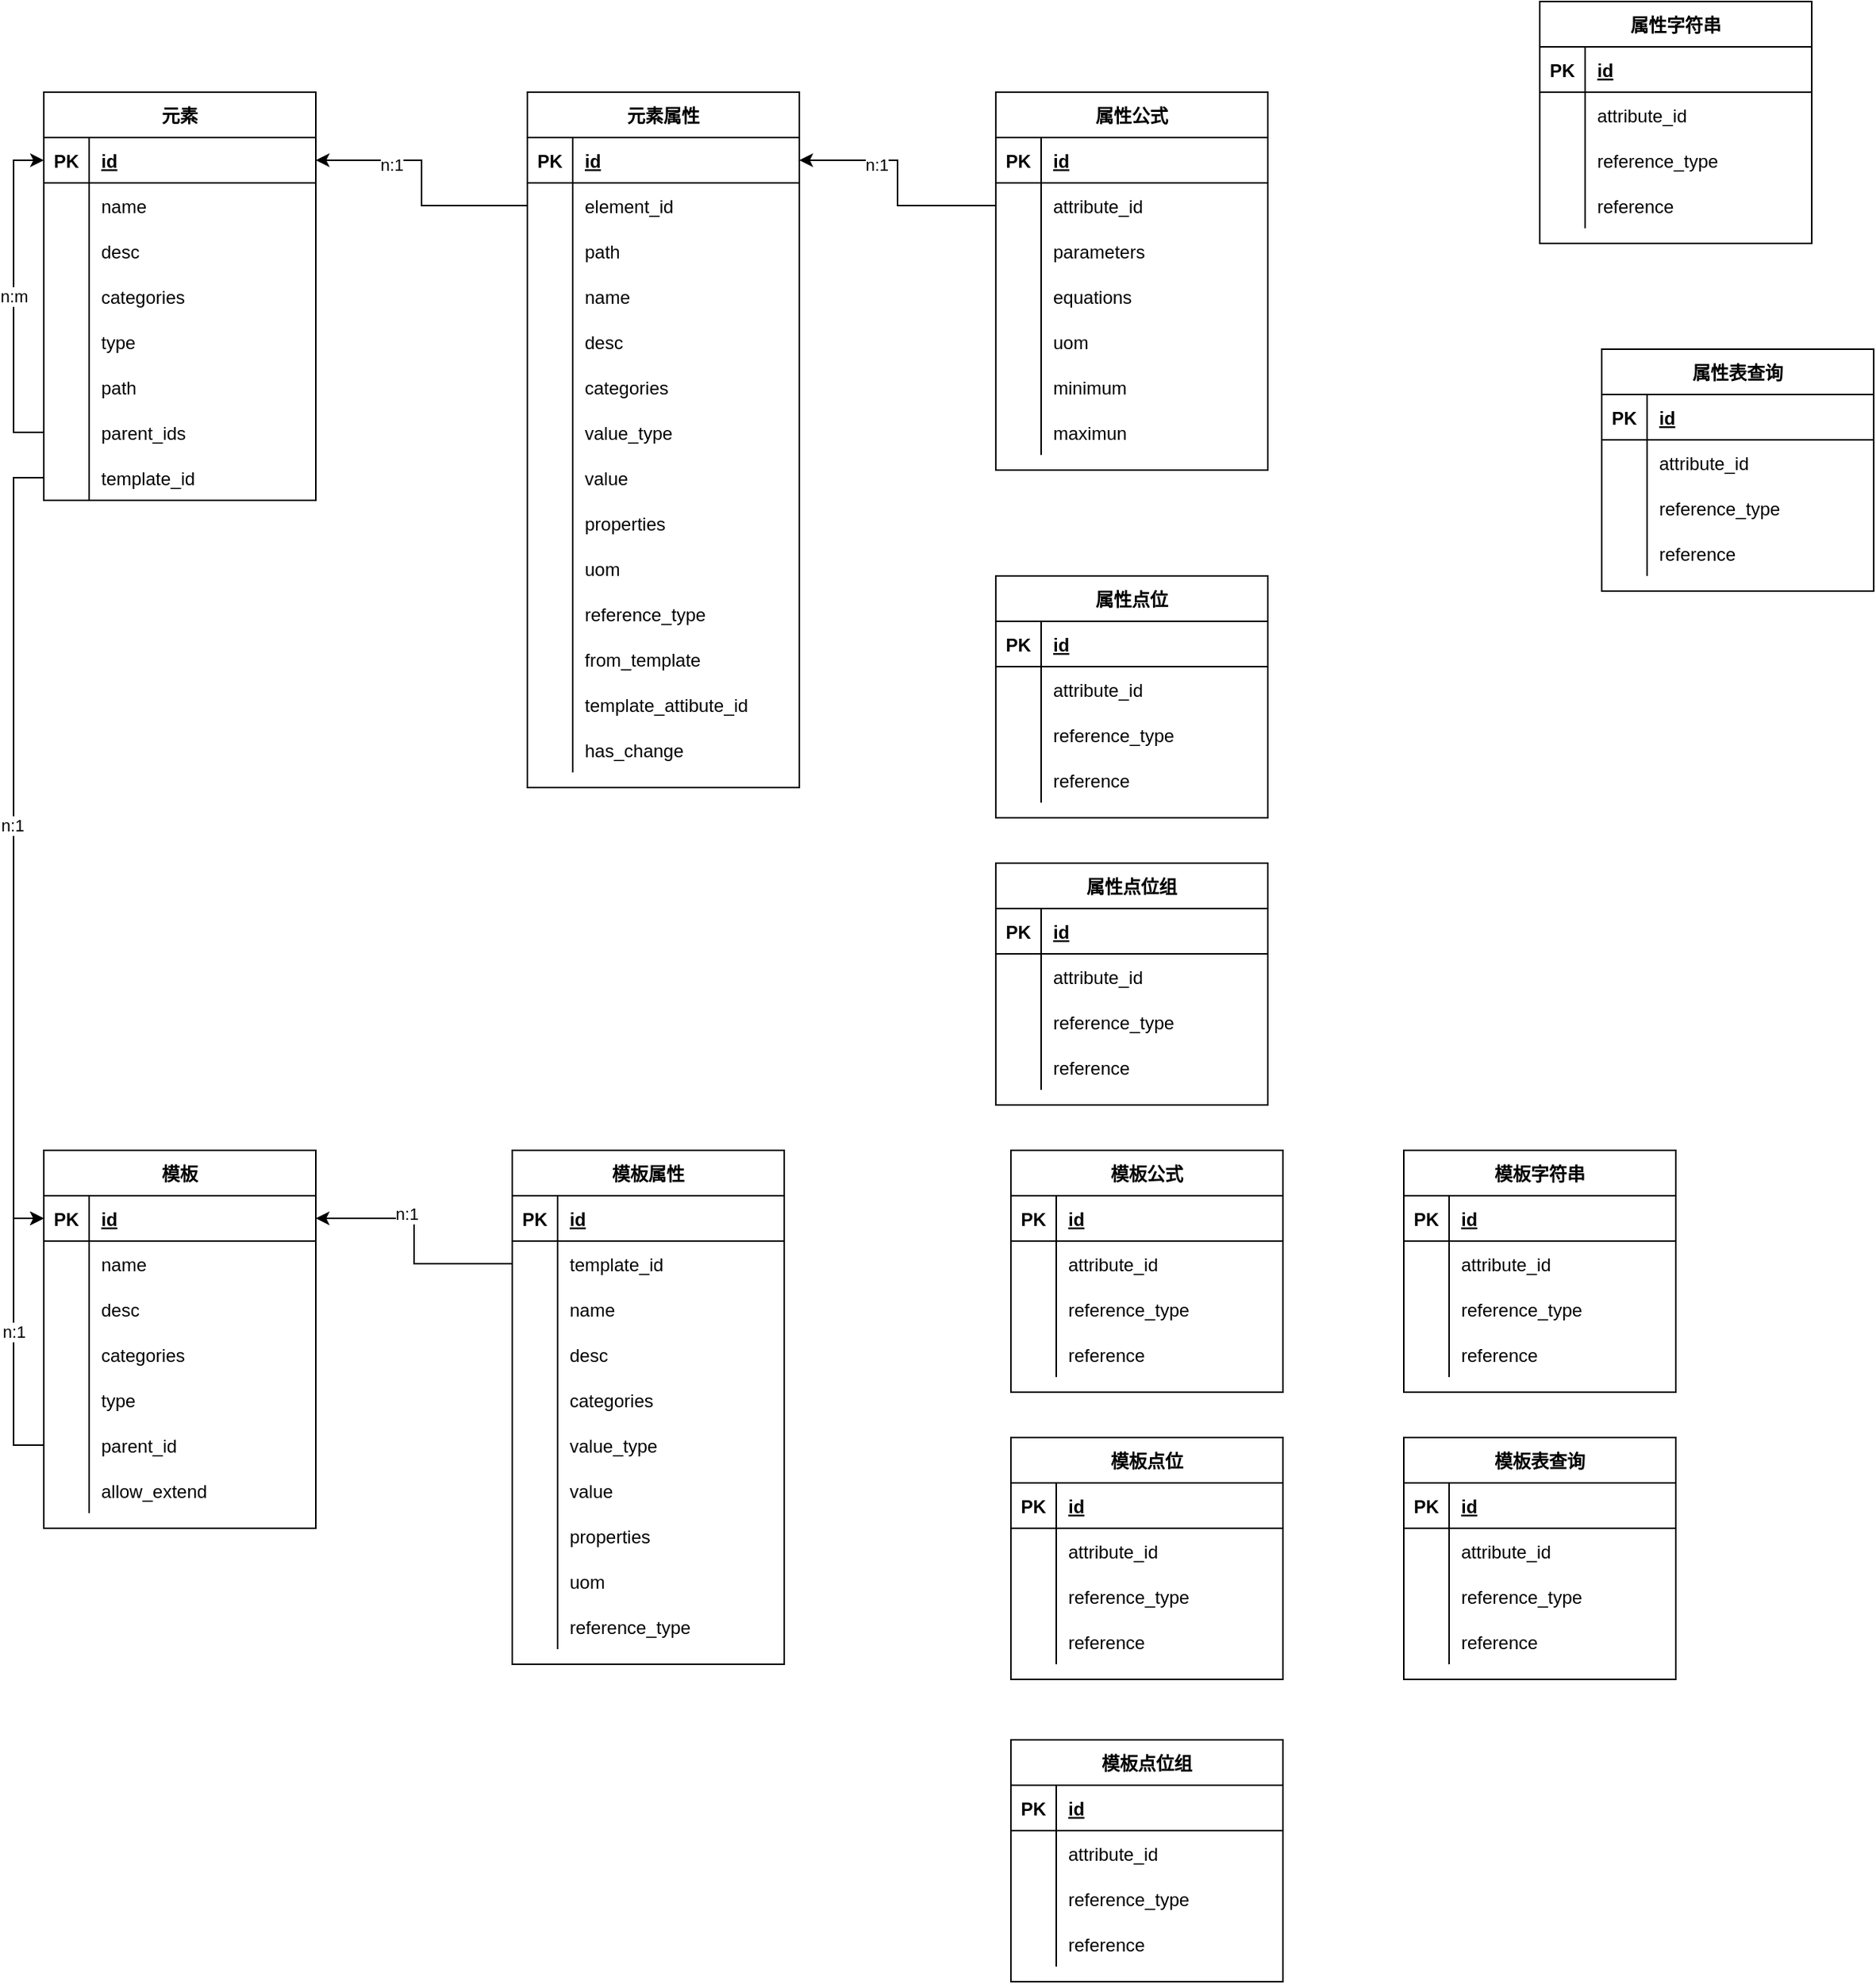 <mxfile version="13.6.2" type="github">
  <diagram id="VBx-vUvQuSM0mf0TAdCE" name="Page-1">
    <mxGraphModel dx="1422" dy="772" grid="1" gridSize="10" guides="1" tooltips="1" connect="1" arrows="1" fold="1" page="1" pageScale="1" pageWidth="827" pageHeight="1169" math="0" shadow="0">
      <root>
        <mxCell id="0" />
        <mxCell id="1" parent="0" />
        <mxCell id="0dApOSbSjiUwqr4_Jw2K-44" style="edgeStyle=orthogonalEdgeStyle;rounded=0;orthogonalLoop=1;jettySize=auto;html=1;entryX=1;entryY=0.5;entryDx=0;entryDy=0;" parent="1" source="0dApOSbSjiUwqr4_Jw2K-23" target="0dApOSbSjiUwqr4_Jw2K-2" edge="1">
          <mxGeometry relative="1" as="geometry" />
        </mxCell>
        <mxCell id="0dApOSbSjiUwqr4_Jw2K-66" value="n:1" style="edgeLabel;html=1;align=center;verticalAlign=middle;resizable=0;points=[];" parent="0dApOSbSjiUwqr4_Jw2K-44" vertex="1" connectable="0">
          <mxGeometry x="0.413" y="3" relative="1" as="geometry">
            <mxPoint as="offset" />
          </mxGeometry>
        </mxCell>
        <mxCell id="0dApOSbSjiUwqr4_Jw2K-19" value="元素属性" style="shape=table;startSize=30;container=1;collapsible=1;childLayout=tableLayout;fixedRows=1;rowLines=0;fontStyle=1;align=center;resizeLast=1;" parent="1" vertex="1">
          <mxGeometry x="440" y="360" width="180" height="460" as="geometry" />
        </mxCell>
        <mxCell id="0dApOSbSjiUwqr4_Jw2K-20" value="" style="shape=partialRectangle;collapsible=0;dropTarget=0;pointerEvents=0;fillColor=none;top=0;left=0;bottom=1;right=0;points=[[0,0.5],[1,0.5]];portConstraint=eastwest;" parent="0dApOSbSjiUwqr4_Jw2K-19" vertex="1">
          <mxGeometry y="30" width="180" height="30" as="geometry" />
        </mxCell>
        <mxCell id="0dApOSbSjiUwqr4_Jw2K-21" value="PK" style="shape=partialRectangle;connectable=0;fillColor=none;top=0;left=0;bottom=0;right=0;fontStyle=1;overflow=hidden;" parent="0dApOSbSjiUwqr4_Jw2K-20" vertex="1">
          <mxGeometry width="30" height="30" as="geometry" />
        </mxCell>
        <mxCell id="0dApOSbSjiUwqr4_Jw2K-22" value="id" style="shape=partialRectangle;connectable=0;fillColor=none;top=0;left=0;bottom=0;right=0;align=left;spacingLeft=6;fontStyle=5;overflow=hidden;" parent="0dApOSbSjiUwqr4_Jw2K-20" vertex="1">
          <mxGeometry x="30" width="150" height="30" as="geometry" />
        </mxCell>
        <mxCell id="0dApOSbSjiUwqr4_Jw2K-23" value="" style="shape=partialRectangle;collapsible=0;dropTarget=0;pointerEvents=0;fillColor=none;top=0;left=0;bottom=0;right=0;points=[[0,0.5],[1,0.5]];portConstraint=eastwest;" parent="0dApOSbSjiUwqr4_Jw2K-19" vertex="1">
          <mxGeometry y="60" width="180" height="30" as="geometry" />
        </mxCell>
        <mxCell id="0dApOSbSjiUwqr4_Jw2K-24" value="" style="shape=partialRectangle;connectable=0;fillColor=none;top=0;left=0;bottom=0;right=0;editable=1;overflow=hidden;" parent="0dApOSbSjiUwqr4_Jw2K-23" vertex="1">
          <mxGeometry width="30" height="30" as="geometry" />
        </mxCell>
        <mxCell id="0dApOSbSjiUwqr4_Jw2K-25" value="element_id" style="shape=partialRectangle;connectable=0;fillColor=none;top=0;left=0;bottom=0;right=0;align=left;spacingLeft=6;overflow=hidden;" parent="0dApOSbSjiUwqr4_Jw2K-23" vertex="1">
          <mxGeometry x="30" width="150" height="30" as="geometry" />
        </mxCell>
        <mxCell id="MQQiha0cclyAz_pvqpFL-36" value="" style="shape=partialRectangle;collapsible=0;dropTarget=0;pointerEvents=0;fillColor=none;top=0;left=0;bottom=0;right=0;points=[[0,0.5],[1,0.5]];portConstraint=eastwest;" vertex="1" parent="0dApOSbSjiUwqr4_Jw2K-19">
          <mxGeometry y="90" width="180" height="30" as="geometry" />
        </mxCell>
        <mxCell id="MQQiha0cclyAz_pvqpFL-37" value="" style="shape=partialRectangle;connectable=0;fillColor=none;top=0;left=0;bottom=0;right=0;editable=1;overflow=hidden;" vertex="1" parent="MQQiha0cclyAz_pvqpFL-36">
          <mxGeometry width="30" height="30" as="geometry" />
        </mxCell>
        <mxCell id="MQQiha0cclyAz_pvqpFL-38" value="path" style="shape=partialRectangle;connectable=0;fillColor=none;top=0;left=0;bottom=0;right=0;align=left;spacingLeft=6;overflow=hidden;" vertex="1" parent="MQQiha0cclyAz_pvqpFL-36">
          <mxGeometry x="30" width="150" height="30" as="geometry" />
        </mxCell>
        <mxCell id="0dApOSbSjiUwqr4_Jw2K-41" value="" style="shape=partialRectangle;collapsible=0;dropTarget=0;pointerEvents=0;fillColor=none;top=0;left=0;bottom=0;right=0;points=[[0,0.5],[1,0.5]];portConstraint=eastwest;" parent="0dApOSbSjiUwqr4_Jw2K-19" vertex="1">
          <mxGeometry y="120" width="180" height="30" as="geometry" />
        </mxCell>
        <mxCell id="0dApOSbSjiUwqr4_Jw2K-42" value="" style="shape=partialRectangle;connectable=0;fillColor=none;top=0;left=0;bottom=0;right=0;editable=1;overflow=hidden;" parent="0dApOSbSjiUwqr4_Jw2K-41" vertex="1">
          <mxGeometry width="30" height="30" as="geometry" />
        </mxCell>
        <mxCell id="0dApOSbSjiUwqr4_Jw2K-43" value="name" style="shape=partialRectangle;connectable=0;fillColor=none;top=0;left=0;bottom=0;right=0;align=left;spacingLeft=6;overflow=hidden;" parent="0dApOSbSjiUwqr4_Jw2K-41" vertex="1">
          <mxGeometry x="30" width="150" height="30" as="geometry" />
        </mxCell>
        <mxCell id="0dApOSbSjiUwqr4_Jw2K-26" value="" style="shape=partialRectangle;collapsible=0;dropTarget=0;pointerEvents=0;fillColor=none;top=0;left=0;bottom=0;right=0;points=[[0,0.5],[1,0.5]];portConstraint=eastwest;" parent="0dApOSbSjiUwqr4_Jw2K-19" vertex="1">
          <mxGeometry y="150" width="180" height="30" as="geometry" />
        </mxCell>
        <mxCell id="0dApOSbSjiUwqr4_Jw2K-27" value="" style="shape=partialRectangle;connectable=0;fillColor=none;top=0;left=0;bottom=0;right=0;editable=1;overflow=hidden;" parent="0dApOSbSjiUwqr4_Jw2K-26" vertex="1">
          <mxGeometry width="30" height="30" as="geometry" />
        </mxCell>
        <mxCell id="0dApOSbSjiUwqr4_Jw2K-28" value="desc" style="shape=partialRectangle;connectable=0;fillColor=none;top=0;left=0;bottom=0;right=0;align=left;spacingLeft=6;overflow=hidden;" parent="0dApOSbSjiUwqr4_Jw2K-26" vertex="1">
          <mxGeometry x="30" width="150" height="30" as="geometry" />
        </mxCell>
        <mxCell id="0dApOSbSjiUwqr4_Jw2K-29" value="" style="shape=partialRectangle;collapsible=0;dropTarget=0;pointerEvents=0;fillColor=none;top=0;left=0;bottom=0;right=0;points=[[0,0.5],[1,0.5]];portConstraint=eastwest;" parent="0dApOSbSjiUwqr4_Jw2K-19" vertex="1">
          <mxGeometry y="180" width="180" height="30" as="geometry" />
        </mxCell>
        <mxCell id="0dApOSbSjiUwqr4_Jw2K-30" value="" style="shape=partialRectangle;connectable=0;fillColor=none;top=0;left=0;bottom=0;right=0;editable=1;overflow=hidden;" parent="0dApOSbSjiUwqr4_Jw2K-29" vertex="1">
          <mxGeometry width="30" height="30" as="geometry" />
        </mxCell>
        <mxCell id="0dApOSbSjiUwqr4_Jw2K-31" value="categories" style="shape=partialRectangle;connectable=0;fillColor=none;top=0;left=0;bottom=0;right=0;align=left;spacingLeft=6;overflow=hidden;" parent="0dApOSbSjiUwqr4_Jw2K-29" vertex="1">
          <mxGeometry x="30" width="150" height="30" as="geometry" />
        </mxCell>
        <mxCell id="0dApOSbSjiUwqr4_Jw2K-32" value="" style="shape=partialRectangle;collapsible=0;dropTarget=0;pointerEvents=0;fillColor=none;top=0;left=0;bottom=0;right=0;points=[[0,0.5],[1,0.5]];portConstraint=eastwest;" parent="0dApOSbSjiUwqr4_Jw2K-19" vertex="1">
          <mxGeometry y="210" width="180" height="30" as="geometry" />
        </mxCell>
        <mxCell id="0dApOSbSjiUwqr4_Jw2K-33" value="" style="shape=partialRectangle;connectable=0;fillColor=none;top=0;left=0;bottom=0;right=0;editable=1;overflow=hidden;" parent="0dApOSbSjiUwqr4_Jw2K-32" vertex="1">
          <mxGeometry width="30" height="30" as="geometry" />
        </mxCell>
        <mxCell id="0dApOSbSjiUwqr4_Jw2K-34" value="value_type" style="shape=partialRectangle;connectable=0;fillColor=none;top=0;left=0;bottom=0;right=0;align=left;spacingLeft=6;overflow=hidden;" parent="0dApOSbSjiUwqr4_Jw2K-32" vertex="1">
          <mxGeometry x="30" width="150" height="30" as="geometry" />
        </mxCell>
        <mxCell id="0dApOSbSjiUwqr4_Jw2K-35" value="" style="shape=partialRectangle;collapsible=0;dropTarget=0;pointerEvents=0;fillColor=none;top=0;left=0;bottom=0;right=0;points=[[0,0.5],[1,0.5]];portConstraint=eastwest;" parent="0dApOSbSjiUwqr4_Jw2K-19" vertex="1">
          <mxGeometry y="240" width="180" height="30" as="geometry" />
        </mxCell>
        <mxCell id="0dApOSbSjiUwqr4_Jw2K-36" value="" style="shape=partialRectangle;connectable=0;fillColor=none;top=0;left=0;bottom=0;right=0;editable=1;overflow=hidden;" parent="0dApOSbSjiUwqr4_Jw2K-35" vertex="1">
          <mxGeometry width="30" height="30" as="geometry" />
        </mxCell>
        <mxCell id="0dApOSbSjiUwqr4_Jw2K-37" value="value" style="shape=partialRectangle;connectable=0;fillColor=none;top=0;left=0;bottom=0;right=0;align=left;spacingLeft=6;overflow=hidden;" parent="0dApOSbSjiUwqr4_Jw2K-35" vertex="1">
          <mxGeometry x="30" width="150" height="30" as="geometry" />
        </mxCell>
        <mxCell id="0dApOSbSjiUwqr4_Jw2K-49" value="" style="shape=partialRectangle;collapsible=0;dropTarget=0;pointerEvents=0;fillColor=none;top=0;left=0;bottom=0;right=0;points=[[0,0.5],[1,0.5]];portConstraint=eastwest;" parent="0dApOSbSjiUwqr4_Jw2K-19" vertex="1">
          <mxGeometry y="270" width="180" height="30" as="geometry" />
        </mxCell>
        <mxCell id="0dApOSbSjiUwqr4_Jw2K-50" value="" style="shape=partialRectangle;connectable=0;fillColor=none;top=0;left=0;bottom=0;right=0;editable=1;overflow=hidden;" parent="0dApOSbSjiUwqr4_Jw2K-49" vertex="1">
          <mxGeometry width="30" height="30" as="geometry" />
        </mxCell>
        <mxCell id="0dApOSbSjiUwqr4_Jw2K-51" value="properties" style="shape=partialRectangle;connectable=0;fillColor=none;top=0;left=0;bottom=0;right=0;align=left;spacingLeft=6;overflow=hidden;" parent="0dApOSbSjiUwqr4_Jw2K-49" vertex="1">
          <mxGeometry x="30" width="150" height="30" as="geometry" />
        </mxCell>
        <mxCell id="0dApOSbSjiUwqr4_Jw2K-69" value="" style="shape=partialRectangle;collapsible=0;dropTarget=0;pointerEvents=0;fillColor=none;top=0;left=0;bottom=0;right=0;points=[[0,0.5],[1,0.5]];portConstraint=eastwest;" parent="0dApOSbSjiUwqr4_Jw2K-19" vertex="1">
          <mxGeometry y="300" width="180" height="30" as="geometry" />
        </mxCell>
        <mxCell id="0dApOSbSjiUwqr4_Jw2K-70" value="" style="shape=partialRectangle;connectable=0;fillColor=none;top=0;left=0;bottom=0;right=0;editable=1;overflow=hidden;" parent="0dApOSbSjiUwqr4_Jw2K-69" vertex="1">
          <mxGeometry width="30" height="30" as="geometry" />
        </mxCell>
        <mxCell id="0dApOSbSjiUwqr4_Jw2K-71" value="uom" style="shape=partialRectangle;connectable=0;fillColor=none;top=0;left=0;bottom=0;right=0;align=left;spacingLeft=6;overflow=hidden;" parent="0dApOSbSjiUwqr4_Jw2K-69" vertex="1">
          <mxGeometry x="30" width="150" height="30" as="geometry" />
        </mxCell>
        <mxCell id="MQQiha0cclyAz_pvqpFL-39" value="" style="shape=partialRectangle;collapsible=0;dropTarget=0;pointerEvents=0;fillColor=none;top=0;left=0;bottom=0;right=0;points=[[0,0.5],[1,0.5]];portConstraint=eastwest;" vertex="1" parent="0dApOSbSjiUwqr4_Jw2K-19">
          <mxGeometry y="330" width="180" height="30" as="geometry" />
        </mxCell>
        <mxCell id="MQQiha0cclyAz_pvqpFL-40" value="" style="shape=partialRectangle;connectable=0;fillColor=none;top=0;left=0;bottom=0;right=0;editable=1;overflow=hidden;" vertex="1" parent="MQQiha0cclyAz_pvqpFL-39">
          <mxGeometry width="30" height="30" as="geometry" />
        </mxCell>
        <mxCell id="MQQiha0cclyAz_pvqpFL-41" value="reference_type" style="shape=partialRectangle;connectable=0;fillColor=none;top=0;left=0;bottom=0;right=0;align=left;spacingLeft=6;overflow=hidden;" vertex="1" parent="MQQiha0cclyAz_pvqpFL-39">
          <mxGeometry x="30" width="150" height="30" as="geometry" />
        </mxCell>
        <mxCell id="0dApOSbSjiUwqr4_Jw2K-75" value="" style="shape=partialRectangle;collapsible=0;dropTarget=0;pointerEvents=0;fillColor=none;top=0;left=0;bottom=0;right=0;points=[[0,0.5],[1,0.5]];portConstraint=eastwest;" parent="0dApOSbSjiUwqr4_Jw2K-19" vertex="1">
          <mxGeometry y="360" width="180" height="30" as="geometry" />
        </mxCell>
        <mxCell id="0dApOSbSjiUwqr4_Jw2K-76" value="" style="shape=partialRectangle;connectable=0;fillColor=none;top=0;left=0;bottom=0;right=0;editable=1;overflow=hidden;" parent="0dApOSbSjiUwqr4_Jw2K-75" vertex="1">
          <mxGeometry width="30" height="30" as="geometry" />
        </mxCell>
        <mxCell id="0dApOSbSjiUwqr4_Jw2K-77" value="from_template" style="shape=partialRectangle;connectable=0;fillColor=none;top=0;left=0;bottom=0;right=0;align=left;spacingLeft=6;overflow=hidden;" parent="0dApOSbSjiUwqr4_Jw2K-75" vertex="1">
          <mxGeometry x="30" width="150" height="30" as="geometry" />
        </mxCell>
        <mxCell id="0dApOSbSjiUwqr4_Jw2K-78" value="" style="shape=partialRectangle;collapsible=0;dropTarget=0;pointerEvents=0;fillColor=none;top=0;left=0;bottom=0;right=0;points=[[0,0.5],[1,0.5]];portConstraint=eastwest;" parent="0dApOSbSjiUwqr4_Jw2K-19" vertex="1">
          <mxGeometry y="390" width="180" height="30" as="geometry" />
        </mxCell>
        <mxCell id="0dApOSbSjiUwqr4_Jw2K-79" value="" style="shape=partialRectangle;connectable=0;fillColor=none;top=0;left=0;bottom=0;right=0;editable=1;overflow=hidden;" parent="0dApOSbSjiUwqr4_Jw2K-78" vertex="1">
          <mxGeometry width="30" height="30" as="geometry" />
        </mxCell>
        <mxCell id="0dApOSbSjiUwqr4_Jw2K-80" value="template_attibute_id" style="shape=partialRectangle;connectable=0;fillColor=none;top=0;left=0;bottom=0;right=0;align=left;spacingLeft=6;overflow=hidden;" parent="0dApOSbSjiUwqr4_Jw2K-78" vertex="1">
          <mxGeometry x="30" width="150" height="30" as="geometry" />
        </mxCell>
        <mxCell id="MQQiha0cclyAz_pvqpFL-95" value="" style="shape=partialRectangle;collapsible=0;dropTarget=0;pointerEvents=0;fillColor=none;top=0;left=0;bottom=0;right=0;points=[[0,0.5],[1,0.5]];portConstraint=eastwest;" vertex="1" parent="0dApOSbSjiUwqr4_Jw2K-19">
          <mxGeometry y="420" width="180" height="30" as="geometry" />
        </mxCell>
        <mxCell id="MQQiha0cclyAz_pvqpFL-96" value="" style="shape=partialRectangle;connectable=0;fillColor=none;top=0;left=0;bottom=0;right=0;editable=1;overflow=hidden;" vertex="1" parent="MQQiha0cclyAz_pvqpFL-95">
          <mxGeometry width="30" height="30" as="geometry" />
        </mxCell>
        <mxCell id="MQQiha0cclyAz_pvqpFL-97" value="has_change" style="shape=partialRectangle;connectable=0;fillColor=none;top=0;left=0;bottom=0;right=0;align=left;spacingLeft=6;overflow=hidden;" vertex="1" parent="MQQiha0cclyAz_pvqpFL-95">
          <mxGeometry x="30" width="150" height="30" as="geometry" />
        </mxCell>
        <mxCell id="0dApOSbSjiUwqr4_Jw2K-52" value="属性公式" style="shape=table;startSize=30;container=1;collapsible=1;childLayout=tableLayout;fixedRows=1;rowLines=0;fontStyle=1;align=center;resizeLast=1;" parent="1" vertex="1">
          <mxGeometry x="750" y="360" width="180" height="250" as="geometry" />
        </mxCell>
        <mxCell id="0dApOSbSjiUwqr4_Jw2K-53" value="" style="shape=partialRectangle;collapsible=0;dropTarget=0;pointerEvents=0;fillColor=none;top=0;left=0;bottom=1;right=0;points=[[0,0.5],[1,0.5]];portConstraint=eastwest;" parent="0dApOSbSjiUwqr4_Jw2K-52" vertex="1">
          <mxGeometry y="30" width="180" height="30" as="geometry" />
        </mxCell>
        <mxCell id="0dApOSbSjiUwqr4_Jw2K-54" value="PK" style="shape=partialRectangle;connectable=0;fillColor=none;top=0;left=0;bottom=0;right=0;fontStyle=1;overflow=hidden;" parent="0dApOSbSjiUwqr4_Jw2K-53" vertex="1">
          <mxGeometry width="30" height="30" as="geometry" />
        </mxCell>
        <mxCell id="0dApOSbSjiUwqr4_Jw2K-55" value="id" style="shape=partialRectangle;connectable=0;fillColor=none;top=0;left=0;bottom=0;right=0;align=left;spacingLeft=6;fontStyle=5;overflow=hidden;" parent="0dApOSbSjiUwqr4_Jw2K-53" vertex="1">
          <mxGeometry x="30" width="150" height="30" as="geometry" />
        </mxCell>
        <mxCell id="0dApOSbSjiUwqr4_Jw2K-56" value="" style="shape=partialRectangle;collapsible=0;dropTarget=0;pointerEvents=0;fillColor=none;top=0;left=0;bottom=0;right=0;points=[[0,0.5],[1,0.5]];portConstraint=eastwest;" parent="0dApOSbSjiUwqr4_Jw2K-52" vertex="1">
          <mxGeometry y="60" width="180" height="30" as="geometry" />
        </mxCell>
        <mxCell id="0dApOSbSjiUwqr4_Jw2K-57" value="" style="shape=partialRectangle;connectable=0;fillColor=none;top=0;left=0;bottom=0;right=0;editable=1;overflow=hidden;" parent="0dApOSbSjiUwqr4_Jw2K-56" vertex="1">
          <mxGeometry width="30" height="30" as="geometry" />
        </mxCell>
        <mxCell id="0dApOSbSjiUwqr4_Jw2K-58" value="attribute_id" style="shape=partialRectangle;connectable=0;fillColor=none;top=0;left=0;bottom=0;right=0;align=left;spacingLeft=6;overflow=hidden;" parent="0dApOSbSjiUwqr4_Jw2K-56" vertex="1">
          <mxGeometry x="30" width="150" height="30" as="geometry" />
        </mxCell>
        <mxCell id="MQQiha0cclyAz_pvqpFL-29" value="" style="shape=partialRectangle;collapsible=0;dropTarget=0;pointerEvents=0;fillColor=none;top=0;left=0;bottom=0;right=0;points=[[0,0.5],[1,0.5]];portConstraint=eastwest;" vertex="1" parent="0dApOSbSjiUwqr4_Jw2K-52">
          <mxGeometry y="90" width="180" height="30" as="geometry" />
        </mxCell>
        <mxCell id="MQQiha0cclyAz_pvqpFL-30" value="" style="shape=partialRectangle;connectable=0;fillColor=none;top=0;left=0;bottom=0;right=0;editable=1;overflow=hidden;" vertex="1" parent="MQQiha0cclyAz_pvqpFL-29">
          <mxGeometry width="30" height="30" as="geometry" />
        </mxCell>
        <mxCell id="MQQiha0cclyAz_pvqpFL-31" value="parameters" style="shape=partialRectangle;connectable=0;fillColor=none;top=0;left=0;bottom=0;right=0;align=left;spacingLeft=6;overflow=hidden;" vertex="1" parent="MQQiha0cclyAz_pvqpFL-29">
          <mxGeometry x="30" width="150" height="30" as="geometry" />
        </mxCell>
        <mxCell id="MQQiha0cclyAz_pvqpFL-32" value="" style="shape=partialRectangle;collapsible=0;dropTarget=0;pointerEvents=0;fillColor=none;top=0;left=0;bottom=0;right=0;points=[[0,0.5],[1,0.5]];portConstraint=eastwest;" vertex="1" parent="0dApOSbSjiUwqr4_Jw2K-52">
          <mxGeometry y="120" width="180" height="30" as="geometry" />
        </mxCell>
        <mxCell id="MQQiha0cclyAz_pvqpFL-33" value="" style="shape=partialRectangle;connectable=0;fillColor=none;top=0;left=0;bottom=0;right=0;editable=1;overflow=hidden;" vertex="1" parent="MQQiha0cclyAz_pvqpFL-32">
          <mxGeometry width="30" height="30" as="geometry" />
        </mxCell>
        <mxCell id="MQQiha0cclyAz_pvqpFL-34" value="equations" style="shape=partialRectangle;connectable=0;fillColor=none;top=0;left=0;bottom=0;right=0;align=left;spacingLeft=6;overflow=hidden;" vertex="1" parent="MQQiha0cclyAz_pvqpFL-32">
          <mxGeometry x="30" width="150" height="30" as="geometry" />
        </mxCell>
        <mxCell id="MQQiha0cclyAz_pvqpFL-309" value="" style="shape=partialRectangle;collapsible=0;dropTarget=0;pointerEvents=0;fillColor=none;top=0;left=0;bottom=0;right=0;points=[[0,0.5],[1,0.5]];portConstraint=eastwest;" vertex="1" parent="0dApOSbSjiUwqr4_Jw2K-52">
          <mxGeometry y="150" width="180" height="30" as="geometry" />
        </mxCell>
        <mxCell id="MQQiha0cclyAz_pvqpFL-310" value="" style="shape=partialRectangle;connectable=0;fillColor=none;top=0;left=0;bottom=0;right=0;editable=1;overflow=hidden;" vertex="1" parent="MQQiha0cclyAz_pvqpFL-309">
          <mxGeometry width="30" height="30" as="geometry" />
        </mxCell>
        <mxCell id="MQQiha0cclyAz_pvqpFL-311" value="uom" style="shape=partialRectangle;connectable=0;fillColor=none;top=0;left=0;bottom=0;right=0;align=left;spacingLeft=6;overflow=hidden;" vertex="1" parent="MQQiha0cclyAz_pvqpFL-309">
          <mxGeometry x="30" width="150" height="30" as="geometry" />
        </mxCell>
        <mxCell id="MQQiha0cclyAz_pvqpFL-312" value="" style="shape=partialRectangle;collapsible=0;dropTarget=0;pointerEvents=0;fillColor=none;top=0;left=0;bottom=0;right=0;points=[[0,0.5],[1,0.5]];portConstraint=eastwest;" vertex="1" parent="0dApOSbSjiUwqr4_Jw2K-52">
          <mxGeometry y="180" width="180" height="30" as="geometry" />
        </mxCell>
        <mxCell id="MQQiha0cclyAz_pvqpFL-313" value="" style="shape=partialRectangle;connectable=0;fillColor=none;top=0;left=0;bottom=0;right=0;editable=1;overflow=hidden;" vertex="1" parent="MQQiha0cclyAz_pvqpFL-312">
          <mxGeometry width="30" height="30" as="geometry" />
        </mxCell>
        <mxCell id="MQQiha0cclyAz_pvqpFL-314" value="minimum" style="shape=partialRectangle;connectable=0;fillColor=none;top=0;left=0;bottom=0;right=0;align=left;spacingLeft=6;overflow=hidden;" vertex="1" parent="MQQiha0cclyAz_pvqpFL-312">
          <mxGeometry x="30" width="150" height="30" as="geometry" />
        </mxCell>
        <mxCell id="MQQiha0cclyAz_pvqpFL-315" value="" style="shape=partialRectangle;collapsible=0;dropTarget=0;pointerEvents=0;fillColor=none;top=0;left=0;bottom=0;right=0;points=[[0,0.5],[1,0.5]];portConstraint=eastwest;" vertex="1" parent="0dApOSbSjiUwqr4_Jw2K-52">
          <mxGeometry y="210" width="180" height="30" as="geometry" />
        </mxCell>
        <mxCell id="MQQiha0cclyAz_pvqpFL-316" value="" style="shape=partialRectangle;connectable=0;fillColor=none;top=0;left=0;bottom=0;right=0;editable=1;overflow=hidden;" vertex="1" parent="MQQiha0cclyAz_pvqpFL-315">
          <mxGeometry width="30" height="30" as="geometry" />
        </mxCell>
        <mxCell id="MQQiha0cclyAz_pvqpFL-317" value="maximun" style="shape=partialRectangle;connectable=0;fillColor=none;top=0;left=0;bottom=0;right=0;align=left;spacingLeft=6;overflow=hidden;" vertex="1" parent="MQQiha0cclyAz_pvqpFL-315">
          <mxGeometry x="30" width="150" height="30" as="geometry" />
        </mxCell>
        <mxCell id="0dApOSbSjiUwqr4_Jw2K-1" value="元素" style="shape=table;startSize=30;container=1;collapsible=1;childLayout=tableLayout;fixedRows=1;rowLines=0;fontStyle=1;align=center;resizeLast=1;" parent="1" vertex="1">
          <mxGeometry x="120" y="360" width="180" height="270" as="geometry" />
        </mxCell>
        <mxCell id="0dApOSbSjiUwqr4_Jw2K-2" value="" style="shape=partialRectangle;collapsible=0;dropTarget=0;pointerEvents=0;fillColor=none;top=0;left=0;bottom=1;right=0;points=[[0,0.5],[1,0.5]];portConstraint=eastwest;" parent="0dApOSbSjiUwqr4_Jw2K-1" vertex="1">
          <mxGeometry y="30" width="180" height="30" as="geometry" />
        </mxCell>
        <mxCell id="0dApOSbSjiUwqr4_Jw2K-3" value="PK" style="shape=partialRectangle;connectable=0;fillColor=none;top=0;left=0;bottom=0;right=0;fontStyle=1;overflow=hidden;" parent="0dApOSbSjiUwqr4_Jw2K-2" vertex="1">
          <mxGeometry width="30" height="30" as="geometry" />
        </mxCell>
        <mxCell id="0dApOSbSjiUwqr4_Jw2K-4" value="id" style="shape=partialRectangle;connectable=0;fillColor=none;top=0;left=0;bottom=0;right=0;align=left;spacingLeft=6;fontStyle=5;overflow=hidden;" parent="0dApOSbSjiUwqr4_Jw2K-2" vertex="1">
          <mxGeometry x="30" width="150" height="30" as="geometry" />
        </mxCell>
        <mxCell id="0dApOSbSjiUwqr4_Jw2K-5" value="" style="shape=partialRectangle;collapsible=0;dropTarget=0;pointerEvents=0;fillColor=none;top=0;left=0;bottom=0;right=0;points=[[0,0.5],[1,0.5]];portConstraint=eastwest;" parent="0dApOSbSjiUwqr4_Jw2K-1" vertex="1">
          <mxGeometry y="60" width="180" height="30" as="geometry" />
        </mxCell>
        <mxCell id="0dApOSbSjiUwqr4_Jw2K-6" value="" style="shape=partialRectangle;connectable=0;fillColor=none;top=0;left=0;bottom=0;right=0;editable=1;overflow=hidden;" parent="0dApOSbSjiUwqr4_Jw2K-5" vertex="1">
          <mxGeometry width="30" height="30" as="geometry" />
        </mxCell>
        <mxCell id="0dApOSbSjiUwqr4_Jw2K-7" value="name" style="shape=partialRectangle;connectable=0;fillColor=none;top=0;left=0;bottom=0;right=0;align=left;spacingLeft=6;overflow=hidden;" parent="0dApOSbSjiUwqr4_Jw2K-5" vertex="1">
          <mxGeometry x="30" width="150" height="30" as="geometry" />
        </mxCell>
        <mxCell id="MQQiha0cclyAz_pvqpFL-294" value="" style="shape=partialRectangle;collapsible=0;dropTarget=0;pointerEvents=0;fillColor=none;top=0;left=0;bottom=0;right=0;points=[[0,0.5],[1,0.5]];portConstraint=eastwest;" vertex="1" parent="0dApOSbSjiUwqr4_Jw2K-1">
          <mxGeometry y="90" width="180" height="30" as="geometry" />
        </mxCell>
        <mxCell id="MQQiha0cclyAz_pvqpFL-295" value="" style="shape=partialRectangle;connectable=0;fillColor=none;top=0;left=0;bottom=0;right=0;editable=1;overflow=hidden;" vertex="1" parent="MQQiha0cclyAz_pvqpFL-294">
          <mxGeometry width="30" height="30" as="geometry" />
        </mxCell>
        <mxCell id="MQQiha0cclyAz_pvqpFL-296" value="desc" style="shape=partialRectangle;connectable=0;fillColor=none;top=0;left=0;bottom=0;right=0;align=left;spacingLeft=6;overflow=hidden;" vertex="1" parent="MQQiha0cclyAz_pvqpFL-294">
          <mxGeometry x="30" width="150" height="30" as="geometry" />
        </mxCell>
        <mxCell id="MQQiha0cclyAz_pvqpFL-297" value="" style="shape=partialRectangle;collapsible=0;dropTarget=0;pointerEvents=0;fillColor=none;top=0;left=0;bottom=0;right=0;points=[[0,0.5],[1,0.5]];portConstraint=eastwest;" vertex="1" parent="0dApOSbSjiUwqr4_Jw2K-1">
          <mxGeometry y="120" width="180" height="30" as="geometry" />
        </mxCell>
        <mxCell id="MQQiha0cclyAz_pvqpFL-298" value="" style="shape=partialRectangle;connectable=0;fillColor=none;top=0;left=0;bottom=0;right=0;editable=1;overflow=hidden;" vertex="1" parent="MQQiha0cclyAz_pvqpFL-297">
          <mxGeometry width="30" height="30" as="geometry" />
        </mxCell>
        <mxCell id="MQQiha0cclyAz_pvqpFL-299" value="categories" style="shape=partialRectangle;connectable=0;fillColor=none;top=0;left=0;bottom=0;right=0;align=left;spacingLeft=6;overflow=hidden;" vertex="1" parent="MQQiha0cclyAz_pvqpFL-297">
          <mxGeometry x="30" width="150" height="30" as="geometry" />
        </mxCell>
        <mxCell id="MQQiha0cclyAz_pvqpFL-300" value="" style="shape=partialRectangle;collapsible=0;dropTarget=0;pointerEvents=0;fillColor=none;top=0;left=0;bottom=0;right=0;points=[[0,0.5],[1,0.5]];portConstraint=eastwest;" vertex="1" parent="0dApOSbSjiUwqr4_Jw2K-1">
          <mxGeometry y="150" width="180" height="30" as="geometry" />
        </mxCell>
        <mxCell id="MQQiha0cclyAz_pvqpFL-301" value="" style="shape=partialRectangle;connectable=0;fillColor=none;top=0;left=0;bottom=0;right=0;editable=1;overflow=hidden;" vertex="1" parent="MQQiha0cclyAz_pvqpFL-300">
          <mxGeometry width="30" height="30" as="geometry" />
        </mxCell>
        <mxCell id="MQQiha0cclyAz_pvqpFL-302" value="type" style="shape=partialRectangle;connectable=0;fillColor=none;top=0;left=0;bottom=0;right=0;align=left;spacingLeft=6;overflow=hidden;" vertex="1" parent="MQQiha0cclyAz_pvqpFL-300">
          <mxGeometry x="30" width="150" height="30" as="geometry" />
        </mxCell>
        <mxCell id="0dApOSbSjiUwqr4_Jw2K-8" value="" style="shape=partialRectangle;collapsible=0;dropTarget=0;pointerEvents=0;fillColor=none;top=0;left=0;bottom=0;right=0;points=[[0,0.5],[1,0.5]];portConstraint=eastwest;" parent="0dApOSbSjiUwqr4_Jw2K-1" vertex="1">
          <mxGeometry y="180" width="180" height="30" as="geometry" />
        </mxCell>
        <mxCell id="0dApOSbSjiUwqr4_Jw2K-9" value="" style="shape=partialRectangle;connectable=0;fillColor=none;top=0;left=0;bottom=0;right=0;editable=1;overflow=hidden;" parent="0dApOSbSjiUwqr4_Jw2K-8" vertex="1">
          <mxGeometry width="30" height="30" as="geometry" />
        </mxCell>
        <mxCell id="0dApOSbSjiUwqr4_Jw2K-10" value="path" style="shape=partialRectangle;connectable=0;fillColor=none;top=0;left=0;bottom=0;right=0;align=left;spacingLeft=6;overflow=hidden;" parent="0dApOSbSjiUwqr4_Jw2K-8" vertex="1">
          <mxGeometry x="30" width="150" height="30" as="geometry" />
        </mxCell>
        <mxCell id="MQQiha0cclyAz_pvqpFL-160" value="n:m" style="edgeStyle=orthogonalEdgeStyle;rounded=0;orthogonalLoop=1;jettySize=auto;html=1;entryX=0;entryY=0.5;entryDx=0;entryDy=0;" edge="1" parent="0dApOSbSjiUwqr4_Jw2K-1" source="0dApOSbSjiUwqr4_Jw2K-11" target="0dApOSbSjiUwqr4_Jw2K-2">
          <mxGeometry relative="1" as="geometry" />
        </mxCell>
        <mxCell id="0dApOSbSjiUwqr4_Jw2K-11" value="" style="shape=partialRectangle;collapsible=0;dropTarget=0;pointerEvents=0;fillColor=none;top=0;left=0;bottom=0;right=0;points=[[0,0.5],[1,0.5]];portConstraint=eastwest;" parent="0dApOSbSjiUwqr4_Jw2K-1" vertex="1">
          <mxGeometry y="210" width="180" height="30" as="geometry" />
        </mxCell>
        <mxCell id="0dApOSbSjiUwqr4_Jw2K-12" value="" style="shape=partialRectangle;connectable=0;fillColor=none;top=0;left=0;bottom=0;right=0;editable=1;overflow=hidden;" parent="0dApOSbSjiUwqr4_Jw2K-11" vertex="1">
          <mxGeometry width="30" height="30" as="geometry" />
        </mxCell>
        <mxCell id="0dApOSbSjiUwqr4_Jw2K-13" value="parent_ids" style="shape=partialRectangle;connectable=0;fillColor=none;top=0;left=0;bottom=0;right=0;align=left;spacingLeft=6;overflow=hidden;" parent="0dApOSbSjiUwqr4_Jw2K-11" vertex="1">
          <mxGeometry x="30" width="150" height="30" as="geometry" />
        </mxCell>
        <mxCell id="0dApOSbSjiUwqr4_Jw2K-72" value="" style="shape=partialRectangle;collapsible=0;dropTarget=0;pointerEvents=0;fillColor=none;top=0;left=0;bottom=0;right=0;points=[[0,0.5],[1,0.5]];portConstraint=eastwest;" parent="0dApOSbSjiUwqr4_Jw2K-1" vertex="1">
          <mxGeometry y="240" width="180" height="30" as="geometry" />
        </mxCell>
        <mxCell id="0dApOSbSjiUwqr4_Jw2K-73" value="" style="shape=partialRectangle;connectable=0;fillColor=none;top=0;left=0;bottom=0;right=0;editable=1;overflow=hidden;" parent="0dApOSbSjiUwqr4_Jw2K-72" vertex="1">
          <mxGeometry width="30" height="30" as="geometry" />
        </mxCell>
        <mxCell id="0dApOSbSjiUwqr4_Jw2K-74" value="template_id" style="shape=partialRectangle;connectable=0;fillColor=none;top=0;left=0;bottom=0;right=0;align=left;spacingLeft=6;overflow=hidden;" parent="0dApOSbSjiUwqr4_Jw2K-72" vertex="1">
          <mxGeometry x="30" width="150" height="30" as="geometry" />
        </mxCell>
        <mxCell id="MQQiha0cclyAz_pvqpFL-111" value="属性字符串" style="shape=table;startSize=30;container=1;collapsible=1;childLayout=tableLayout;fixedRows=1;rowLines=0;fontStyle=1;align=center;resizeLast=1;" vertex="1" parent="1">
          <mxGeometry x="1110" y="300" width="180" height="160" as="geometry" />
        </mxCell>
        <mxCell id="MQQiha0cclyAz_pvqpFL-112" value="" style="shape=partialRectangle;collapsible=0;dropTarget=0;pointerEvents=0;fillColor=none;top=0;left=0;bottom=1;right=0;points=[[0,0.5],[1,0.5]];portConstraint=eastwest;" vertex="1" parent="MQQiha0cclyAz_pvqpFL-111">
          <mxGeometry y="30" width="180" height="30" as="geometry" />
        </mxCell>
        <mxCell id="MQQiha0cclyAz_pvqpFL-113" value="PK" style="shape=partialRectangle;connectable=0;fillColor=none;top=0;left=0;bottom=0;right=0;fontStyle=1;overflow=hidden;" vertex="1" parent="MQQiha0cclyAz_pvqpFL-112">
          <mxGeometry width="30" height="30" as="geometry" />
        </mxCell>
        <mxCell id="MQQiha0cclyAz_pvqpFL-114" value="id" style="shape=partialRectangle;connectable=0;fillColor=none;top=0;left=0;bottom=0;right=0;align=left;spacingLeft=6;fontStyle=5;overflow=hidden;" vertex="1" parent="MQQiha0cclyAz_pvqpFL-112">
          <mxGeometry x="30" width="150" height="30" as="geometry" />
        </mxCell>
        <mxCell id="MQQiha0cclyAz_pvqpFL-115" value="" style="shape=partialRectangle;collapsible=0;dropTarget=0;pointerEvents=0;fillColor=none;top=0;left=0;bottom=0;right=0;points=[[0,0.5],[1,0.5]];portConstraint=eastwest;" vertex="1" parent="MQQiha0cclyAz_pvqpFL-111">
          <mxGeometry y="60" width="180" height="30" as="geometry" />
        </mxCell>
        <mxCell id="MQQiha0cclyAz_pvqpFL-116" value="" style="shape=partialRectangle;connectable=0;fillColor=none;top=0;left=0;bottom=0;right=0;editable=1;overflow=hidden;" vertex="1" parent="MQQiha0cclyAz_pvqpFL-115">
          <mxGeometry width="30" height="30" as="geometry" />
        </mxCell>
        <mxCell id="MQQiha0cclyAz_pvqpFL-117" value="attribute_id" style="shape=partialRectangle;connectable=0;fillColor=none;top=0;left=0;bottom=0;right=0;align=left;spacingLeft=6;overflow=hidden;" vertex="1" parent="MQQiha0cclyAz_pvqpFL-115">
          <mxGeometry x="30" width="150" height="30" as="geometry" />
        </mxCell>
        <mxCell id="MQQiha0cclyAz_pvqpFL-118" value="" style="shape=partialRectangle;collapsible=0;dropTarget=0;pointerEvents=0;fillColor=none;top=0;left=0;bottom=0;right=0;points=[[0,0.5],[1,0.5]];portConstraint=eastwest;" vertex="1" parent="MQQiha0cclyAz_pvqpFL-111">
          <mxGeometry y="90" width="180" height="30" as="geometry" />
        </mxCell>
        <mxCell id="MQQiha0cclyAz_pvqpFL-119" value="" style="shape=partialRectangle;connectable=0;fillColor=none;top=0;left=0;bottom=0;right=0;editable=1;overflow=hidden;" vertex="1" parent="MQQiha0cclyAz_pvqpFL-118">
          <mxGeometry width="30" height="30" as="geometry" />
        </mxCell>
        <mxCell id="MQQiha0cclyAz_pvqpFL-120" value="reference_type" style="shape=partialRectangle;connectable=0;fillColor=none;top=0;left=0;bottom=0;right=0;align=left;spacingLeft=6;overflow=hidden;" vertex="1" parent="MQQiha0cclyAz_pvqpFL-118">
          <mxGeometry x="30" width="150" height="30" as="geometry" />
        </mxCell>
        <mxCell id="MQQiha0cclyAz_pvqpFL-121" value="" style="shape=partialRectangle;collapsible=0;dropTarget=0;pointerEvents=0;fillColor=none;top=0;left=0;bottom=0;right=0;points=[[0,0.5],[1,0.5]];portConstraint=eastwest;" vertex="1" parent="MQQiha0cclyAz_pvqpFL-111">
          <mxGeometry y="120" width="180" height="30" as="geometry" />
        </mxCell>
        <mxCell id="MQQiha0cclyAz_pvqpFL-122" value="" style="shape=partialRectangle;connectable=0;fillColor=none;top=0;left=0;bottom=0;right=0;editable=1;overflow=hidden;" vertex="1" parent="MQQiha0cclyAz_pvqpFL-121">
          <mxGeometry width="30" height="30" as="geometry" />
        </mxCell>
        <mxCell id="MQQiha0cclyAz_pvqpFL-123" value="reference" style="shape=partialRectangle;connectable=0;fillColor=none;top=0;left=0;bottom=0;right=0;align=left;spacingLeft=6;overflow=hidden;" vertex="1" parent="MQQiha0cclyAz_pvqpFL-121">
          <mxGeometry x="30" width="150" height="30" as="geometry" />
        </mxCell>
        <mxCell id="MQQiha0cclyAz_pvqpFL-1" value="模板" style="shape=table;startSize=30;container=1;collapsible=1;childLayout=tableLayout;fixedRows=1;rowLines=0;fontStyle=1;align=center;resizeLast=1;" vertex="1" parent="1">
          <mxGeometry x="120" y="1060" width="180" height="250" as="geometry" />
        </mxCell>
        <mxCell id="MQQiha0cclyAz_pvqpFL-2" value="" style="shape=partialRectangle;collapsible=0;dropTarget=0;pointerEvents=0;fillColor=none;top=0;left=0;bottom=1;right=0;points=[[0,0.5],[1,0.5]];portConstraint=eastwest;" vertex="1" parent="MQQiha0cclyAz_pvqpFL-1">
          <mxGeometry y="30" width="180" height="30" as="geometry" />
        </mxCell>
        <mxCell id="MQQiha0cclyAz_pvqpFL-3" value="PK" style="shape=partialRectangle;connectable=0;fillColor=none;top=0;left=0;bottom=0;right=0;fontStyle=1;overflow=hidden;" vertex="1" parent="MQQiha0cclyAz_pvqpFL-2">
          <mxGeometry width="30" height="30" as="geometry" />
        </mxCell>
        <mxCell id="MQQiha0cclyAz_pvqpFL-4" value="id" style="shape=partialRectangle;connectable=0;fillColor=none;top=0;left=0;bottom=0;right=0;align=left;spacingLeft=6;fontStyle=5;overflow=hidden;" vertex="1" parent="MQQiha0cclyAz_pvqpFL-2">
          <mxGeometry x="30" width="150" height="30" as="geometry" />
        </mxCell>
        <mxCell id="MQQiha0cclyAz_pvqpFL-5" value="" style="shape=partialRectangle;collapsible=0;dropTarget=0;pointerEvents=0;fillColor=none;top=0;left=0;bottom=0;right=0;points=[[0,0.5],[1,0.5]];portConstraint=eastwest;" vertex="1" parent="MQQiha0cclyAz_pvqpFL-1">
          <mxGeometry y="60" width="180" height="30" as="geometry" />
        </mxCell>
        <mxCell id="MQQiha0cclyAz_pvqpFL-6" value="" style="shape=partialRectangle;connectable=0;fillColor=none;top=0;left=0;bottom=0;right=0;editable=1;overflow=hidden;" vertex="1" parent="MQQiha0cclyAz_pvqpFL-5">
          <mxGeometry width="30" height="30" as="geometry" />
        </mxCell>
        <mxCell id="MQQiha0cclyAz_pvqpFL-7" value="name" style="shape=partialRectangle;connectable=0;fillColor=none;top=0;left=0;bottom=0;right=0;align=left;spacingLeft=6;overflow=hidden;" vertex="1" parent="MQQiha0cclyAz_pvqpFL-5">
          <mxGeometry x="30" width="150" height="30" as="geometry" />
        </mxCell>
        <mxCell id="MQQiha0cclyAz_pvqpFL-8" value="" style="shape=partialRectangle;collapsible=0;dropTarget=0;pointerEvents=0;fillColor=none;top=0;left=0;bottom=0;right=0;points=[[0,0.5],[1,0.5]];portConstraint=eastwest;" vertex="1" parent="MQQiha0cclyAz_pvqpFL-1">
          <mxGeometry y="90" width="180" height="30" as="geometry" />
        </mxCell>
        <mxCell id="MQQiha0cclyAz_pvqpFL-9" value="" style="shape=partialRectangle;connectable=0;fillColor=none;top=0;left=0;bottom=0;right=0;editable=1;overflow=hidden;" vertex="1" parent="MQQiha0cclyAz_pvqpFL-8">
          <mxGeometry width="30" height="30" as="geometry" />
        </mxCell>
        <mxCell id="MQQiha0cclyAz_pvqpFL-10" value="desc" style="shape=partialRectangle;connectable=0;fillColor=none;top=0;left=0;bottom=0;right=0;align=left;spacingLeft=6;overflow=hidden;" vertex="1" parent="MQQiha0cclyAz_pvqpFL-8">
          <mxGeometry x="30" width="150" height="30" as="geometry" />
        </mxCell>
        <mxCell id="MQQiha0cclyAz_pvqpFL-303" value="" style="shape=partialRectangle;collapsible=0;dropTarget=0;pointerEvents=0;fillColor=none;top=0;left=0;bottom=0;right=0;points=[[0,0.5],[1,0.5]];portConstraint=eastwest;" vertex="1" parent="MQQiha0cclyAz_pvqpFL-1">
          <mxGeometry y="120" width="180" height="30" as="geometry" />
        </mxCell>
        <mxCell id="MQQiha0cclyAz_pvqpFL-304" value="" style="shape=partialRectangle;connectable=0;fillColor=none;top=0;left=0;bottom=0;right=0;editable=1;overflow=hidden;" vertex="1" parent="MQQiha0cclyAz_pvqpFL-303">
          <mxGeometry width="30" height="30" as="geometry" />
        </mxCell>
        <mxCell id="MQQiha0cclyAz_pvqpFL-305" value="categories" style="shape=partialRectangle;connectable=0;fillColor=none;top=0;left=0;bottom=0;right=0;align=left;spacingLeft=6;overflow=hidden;" vertex="1" parent="MQQiha0cclyAz_pvqpFL-303">
          <mxGeometry x="30" width="150" height="30" as="geometry" />
        </mxCell>
        <mxCell id="MQQiha0cclyAz_pvqpFL-306" value="" style="shape=partialRectangle;collapsible=0;dropTarget=0;pointerEvents=0;fillColor=none;top=0;left=0;bottom=0;right=0;points=[[0,0.5],[1,0.5]];portConstraint=eastwest;" vertex="1" parent="MQQiha0cclyAz_pvqpFL-1">
          <mxGeometry y="150" width="180" height="30" as="geometry" />
        </mxCell>
        <mxCell id="MQQiha0cclyAz_pvqpFL-307" value="" style="shape=partialRectangle;connectable=0;fillColor=none;top=0;left=0;bottom=0;right=0;editable=1;overflow=hidden;" vertex="1" parent="MQQiha0cclyAz_pvqpFL-306">
          <mxGeometry width="30" height="30" as="geometry" />
        </mxCell>
        <mxCell id="MQQiha0cclyAz_pvqpFL-308" value="type" style="shape=partialRectangle;connectable=0;fillColor=none;top=0;left=0;bottom=0;right=0;align=left;spacingLeft=6;overflow=hidden;" vertex="1" parent="MQQiha0cclyAz_pvqpFL-306">
          <mxGeometry x="30" width="150" height="30" as="geometry" />
        </mxCell>
        <mxCell id="MQQiha0cclyAz_pvqpFL-161" value="n:1" style="edgeStyle=orthogonalEdgeStyle;rounded=0;orthogonalLoop=1;jettySize=auto;html=1;entryX=0;entryY=0.5;entryDx=0;entryDy=0;" edge="1" parent="MQQiha0cclyAz_pvqpFL-1" source="MQQiha0cclyAz_pvqpFL-11" target="MQQiha0cclyAz_pvqpFL-2">
          <mxGeometry relative="1" as="geometry" />
        </mxCell>
        <mxCell id="MQQiha0cclyAz_pvqpFL-11" value="" style="shape=partialRectangle;collapsible=0;dropTarget=0;pointerEvents=0;fillColor=none;top=0;left=0;bottom=0;right=0;points=[[0,0.5],[1,0.5]];portConstraint=eastwest;" vertex="1" parent="MQQiha0cclyAz_pvqpFL-1">
          <mxGeometry y="180" width="180" height="30" as="geometry" />
        </mxCell>
        <mxCell id="MQQiha0cclyAz_pvqpFL-12" value="" style="shape=partialRectangle;connectable=0;fillColor=none;top=0;left=0;bottom=0;right=0;editable=1;overflow=hidden;" vertex="1" parent="MQQiha0cclyAz_pvqpFL-11">
          <mxGeometry width="30" height="30" as="geometry" />
        </mxCell>
        <mxCell id="MQQiha0cclyAz_pvqpFL-13" value="parent_id" style="shape=partialRectangle;connectable=0;fillColor=none;top=0;left=0;bottom=0;right=0;align=left;spacingLeft=6;overflow=hidden;" vertex="1" parent="MQQiha0cclyAz_pvqpFL-11">
          <mxGeometry x="30" width="150" height="30" as="geometry" />
        </mxCell>
        <mxCell id="MQQiha0cclyAz_pvqpFL-92" value="" style="shape=partialRectangle;collapsible=0;dropTarget=0;pointerEvents=0;fillColor=none;top=0;left=0;bottom=0;right=0;points=[[0,0.5],[1,0.5]];portConstraint=eastwest;" vertex="1" parent="MQQiha0cclyAz_pvqpFL-1">
          <mxGeometry y="210" width="180" height="30" as="geometry" />
        </mxCell>
        <mxCell id="MQQiha0cclyAz_pvqpFL-93" value="" style="shape=partialRectangle;connectable=0;fillColor=none;top=0;left=0;bottom=0;right=0;editable=1;overflow=hidden;" vertex="1" parent="MQQiha0cclyAz_pvqpFL-92">
          <mxGeometry width="30" height="30" as="geometry" />
        </mxCell>
        <mxCell id="MQQiha0cclyAz_pvqpFL-94" value="allow_extend" style="shape=partialRectangle;connectable=0;fillColor=none;top=0;left=0;bottom=0;right=0;align=left;spacingLeft=6;overflow=hidden;" vertex="1" parent="MQQiha0cclyAz_pvqpFL-92">
          <mxGeometry x="30" width="150" height="30" as="geometry" />
        </mxCell>
        <mxCell id="MQQiha0cclyAz_pvqpFL-52" value="模板属性" style="shape=table;startSize=30;container=1;collapsible=1;childLayout=tableLayout;fixedRows=1;rowLines=0;fontStyle=1;align=center;resizeLast=1;" vertex="1" parent="1">
          <mxGeometry x="430" y="1060" width="180" height="340" as="geometry" />
        </mxCell>
        <mxCell id="MQQiha0cclyAz_pvqpFL-53" value="" style="shape=partialRectangle;collapsible=0;dropTarget=0;pointerEvents=0;fillColor=none;top=0;left=0;bottom=1;right=0;points=[[0,0.5],[1,0.5]];portConstraint=eastwest;" vertex="1" parent="MQQiha0cclyAz_pvqpFL-52">
          <mxGeometry y="30" width="180" height="30" as="geometry" />
        </mxCell>
        <mxCell id="MQQiha0cclyAz_pvqpFL-54" value="PK" style="shape=partialRectangle;connectable=0;fillColor=none;top=0;left=0;bottom=0;right=0;fontStyle=1;overflow=hidden;" vertex="1" parent="MQQiha0cclyAz_pvqpFL-53">
          <mxGeometry width="30" height="30" as="geometry" />
        </mxCell>
        <mxCell id="MQQiha0cclyAz_pvqpFL-55" value="id" style="shape=partialRectangle;connectable=0;fillColor=none;top=0;left=0;bottom=0;right=0;align=left;spacingLeft=6;fontStyle=5;overflow=hidden;" vertex="1" parent="MQQiha0cclyAz_pvqpFL-53">
          <mxGeometry x="30" width="150" height="30" as="geometry" />
        </mxCell>
        <mxCell id="MQQiha0cclyAz_pvqpFL-56" value="" style="shape=partialRectangle;collapsible=0;dropTarget=0;pointerEvents=0;fillColor=none;top=0;left=0;bottom=0;right=0;points=[[0,0.5],[1,0.5]];portConstraint=eastwest;" vertex="1" parent="MQQiha0cclyAz_pvqpFL-52">
          <mxGeometry y="60" width="180" height="30" as="geometry" />
        </mxCell>
        <mxCell id="MQQiha0cclyAz_pvqpFL-57" value="" style="shape=partialRectangle;connectable=0;fillColor=none;top=0;left=0;bottom=0;right=0;editable=1;overflow=hidden;" vertex="1" parent="MQQiha0cclyAz_pvqpFL-56">
          <mxGeometry width="30" height="30" as="geometry" />
        </mxCell>
        <mxCell id="MQQiha0cclyAz_pvqpFL-58" value="template_id" style="shape=partialRectangle;connectable=0;fillColor=none;top=0;left=0;bottom=0;right=0;align=left;spacingLeft=6;overflow=hidden;" vertex="1" parent="MQQiha0cclyAz_pvqpFL-56">
          <mxGeometry x="30" width="150" height="30" as="geometry" />
        </mxCell>
        <mxCell id="MQQiha0cclyAz_pvqpFL-59" value="" style="shape=partialRectangle;collapsible=0;dropTarget=0;pointerEvents=0;fillColor=none;top=0;left=0;bottom=0;right=0;points=[[0,0.5],[1,0.5]];portConstraint=eastwest;" vertex="1" parent="MQQiha0cclyAz_pvqpFL-52">
          <mxGeometry y="90" width="180" height="30" as="geometry" />
        </mxCell>
        <mxCell id="MQQiha0cclyAz_pvqpFL-60" value="" style="shape=partialRectangle;connectable=0;fillColor=none;top=0;left=0;bottom=0;right=0;editable=1;overflow=hidden;" vertex="1" parent="MQQiha0cclyAz_pvqpFL-59">
          <mxGeometry width="30" height="30" as="geometry" />
        </mxCell>
        <mxCell id="MQQiha0cclyAz_pvqpFL-61" value="name" style="shape=partialRectangle;connectable=0;fillColor=none;top=0;left=0;bottom=0;right=0;align=left;spacingLeft=6;overflow=hidden;" vertex="1" parent="MQQiha0cclyAz_pvqpFL-59">
          <mxGeometry x="30" width="150" height="30" as="geometry" />
        </mxCell>
        <mxCell id="MQQiha0cclyAz_pvqpFL-62" value="" style="shape=partialRectangle;collapsible=0;dropTarget=0;pointerEvents=0;fillColor=none;top=0;left=0;bottom=0;right=0;points=[[0,0.5],[1,0.5]];portConstraint=eastwest;" vertex="1" parent="MQQiha0cclyAz_pvqpFL-52">
          <mxGeometry y="120" width="180" height="30" as="geometry" />
        </mxCell>
        <mxCell id="MQQiha0cclyAz_pvqpFL-63" value="" style="shape=partialRectangle;connectable=0;fillColor=none;top=0;left=0;bottom=0;right=0;editable=1;overflow=hidden;" vertex="1" parent="MQQiha0cclyAz_pvqpFL-62">
          <mxGeometry width="30" height="30" as="geometry" />
        </mxCell>
        <mxCell id="MQQiha0cclyAz_pvqpFL-64" value="desc" style="shape=partialRectangle;connectable=0;fillColor=none;top=0;left=0;bottom=0;right=0;align=left;spacingLeft=6;overflow=hidden;" vertex="1" parent="MQQiha0cclyAz_pvqpFL-62">
          <mxGeometry x="30" width="150" height="30" as="geometry" />
        </mxCell>
        <mxCell id="MQQiha0cclyAz_pvqpFL-65" value="" style="shape=partialRectangle;collapsible=0;dropTarget=0;pointerEvents=0;fillColor=none;top=0;left=0;bottom=0;right=0;points=[[0,0.5],[1,0.5]];portConstraint=eastwest;" vertex="1" parent="MQQiha0cclyAz_pvqpFL-52">
          <mxGeometry y="150" width="180" height="30" as="geometry" />
        </mxCell>
        <mxCell id="MQQiha0cclyAz_pvqpFL-66" value="" style="shape=partialRectangle;connectable=0;fillColor=none;top=0;left=0;bottom=0;right=0;editable=1;overflow=hidden;" vertex="1" parent="MQQiha0cclyAz_pvqpFL-65">
          <mxGeometry width="30" height="30" as="geometry" />
        </mxCell>
        <mxCell id="MQQiha0cclyAz_pvqpFL-67" value="categories" style="shape=partialRectangle;connectable=0;fillColor=none;top=0;left=0;bottom=0;right=0;align=left;spacingLeft=6;overflow=hidden;" vertex="1" parent="MQQiha0cclyAz_pvqpFL-65">
          <mxGeometry x="30" width="150" height="30" as="geometry" />
        </mxCell>
        <mxCell id="MQQiha0cclyAz_pvqpFL-68" value="" style="shape=partialRectangle;collapsible=0;dropTarget=0;pointerEvents=0;fillColor=none;top=0;left=0;bottom=0;right=0;points=[[0,0.5],[1,0.5]];portConstraint=eastwest;" vertex="1" parent="MQQiha0cclyAz_pvqpFL-52">
          <mxGeometry y="180" width="180" height="30" as="geometry" />
        </mxCell>
        <mxCell id="MQQiha0cclyAz_pvqpFL-69" value="" style="shape=partialRectangle;connectable=0;fillColor=none;top=0;left=0;bottom=0;right=0;editable=1;overflow=hidden;" vertex="1" parent="MQQiha0cclyAz_pvqpFL-68">
          <mxGeometry width="30" height="30" as="geometry" />
        </mxCell>
        <mxCell id="MQQiha0cclyAz_pvqpFL-70" value="value_type" style="shape=partialRectangle;connectable=0;fillColor=none;top=0;left=0;bottom=0;right=0;align=left;spacingLeft=6;overflow=hidden;" vertex="1" parent="MQQiha0cclyAz_pvqpFL-68">
          <mxGeometry x="30" width="150" height="30" as="geometry" />
        </mxCell>
        <mxCell id="MQQiha0cclyAz_pvqpFL-71" value="" style="shape=partialRectangle;collapsible=0;dropTarget=0;pointerEvents=0;fillColor=none;top=0;left=0;bottom=0;right=0;points=[[0,0.5],[1,0.5]];portConstraint=eastwest;" vertex="1" parent="MQQiha0cclyAz_pvqpFL-52">
          <mxGeometry y="210" width="180" height="30" as="geometry" />
        </mxCell>
        <mxCell id="MQQiha0cclyAz_pvqpFL-72" value="" style="shape=partialRectangle;connectable=0;fillColor=none;top=0;left=0;bottom=0;right=0;editable=1;overflow=hidden;" vertex="1" parent="MQQiha0cclyAz_pvqpFL-71">
          <mxGeometry width="30" height="30" as="geometry" />
        </mxCell>
        <mxCell id="MQQiha0cclyAz_pvqpFL-73" value="value" style="shape=partialRectangle;connectable=0;fillColor=none;top=0;left=0;bottom=0;right=0;align=left;spacingLeft=6;overflow=hidden;" vertex="1" parent="MQQiha0cclyAz_pvqpFL-71">
          <mxGeometry x="30" width="150" height="30" as="geometry" />
        </mxCell>
        <mxCell id="MQQiha0cclyAz_pvqpFL-74" value="" style="shape=partialRectangle;collapsible=0;dropTarget=0;pointerEvents=0;fillColor=none;top=0;left=0;bottom=0;right=0;points=[[0,0.5],[1,0.5]];portConstraint=eastwest;" vertex="1" parent="MQQiha0cclyAz_pvqpFL-52">
          <mxGeometry y="240" width="180" height="30" as="geometry" />
        </mxCell>
        <mxCell id="MQQiha0cclyAz_pvqpFL-75" value="" style="shape=partialRectangle;connectable=0;fillColor=none;top=0;left=0;bottom=0;right=0;editable=1;overflow=hidden;" vertex="1" parent="MQQiha0cclyAz_pvqpFL-74">
          <mxGeometry width="30" height="30" as="geometry" />
        </mxCell>
        <mxCell id="MQQiha0cclyAz_pvqpFL-76" value="properties" style="shape=partialRectangle;connectable=0;fillColor=none;top=0;left=0;bottom=0;right=0;align=left;spacingLeft=6;overflow=hidden;" vertex="1" parent="MQQiha0cclyAz_pvqpFL-74">
          <mxGeometry x="30" width="150" height="30" as="geometry" />
        </mxCell>
        <mxCell id="MQQiha0cclyAz_pvqpFL-77" value="" style="shape=partialRectangle;collapsible=0;dropTarget=0;pointerEvents=0;fillColor=none;top=0;left=0;bottom=0;right=0;points=[[0,0.5],[1,0.5]];portConstraint=eastwest;" vertex="1" parent="MQQiha0cclyAz_pvqpFL-52">
          <mxGeometry y="270" width="180" height="30" as="geometry" />
        </mxCell>
        <mxCell id="MQQiha0cclyAz_pvqpFL-78" value="" style="shape=partialRectangle;connectable=0;fillColor=none;top=0;left=0;bottom=0;right=0;editable=1;overflow=hidden;" vertex="1" parent="MQQiha0cclyAz_pvqpFL-77">
          <mxGeometry width="30" height="30" as="geometry" />
        </mxCell>
        <mxCell id="MQQiha0cclyAz_pvqpFL-79" value="uom" style="shape=partialRectangle;connectable=0;fillColor=none;top=0;left=0;bottom=0;right=0;align=left;spacingLeft=6;overflow=hidden;" vertex="1" parent="MQQiha0cclyAz_pvqpFL-77">
          <mxGeometry x="30" width="150" height="30" as="geometry" />
        </mxCell>
        <mxCell id="MQQiha0cclyAz_pvqpFL-89" value="" style="shape=partialRectangle;collapsible=0;dropTarget=0;pointerEvents=0;fillColor=none;top=0;left=0;bottom=0;right=0;points=[[0,0.5],[1,0.5]];portConstraint=eastwest;" vertex="1" parent="MQQiha0cclyAz_pvqpFL-52">
          <mxGeometry y="300" width="180" height="30" as="geometry" />
        </mxCell>
        <mxCell id="MQQiha0cclyAz_pvqpFL-90" value="" style="shape=partialRectangle;connectable=0;fillColor=none;top=0;left=0;bottom=0;right=0;editable=1;overflow=hidden;" vertex="1" parent="MQQiha0cclyAz_pvqpFL-89">
          <mxGeometry width="30" height="30" as="geometry" />
        </mxCell>
        <mxCell id="MQQiha0cclyAz_pvqpFL-91" value="reference_type" style="shape=partialRectangle;connectable=0;fillColor=none;top=0;left=0;bottom=0;right=0;align=left;spacingLeft=6;overflow=hidden;" vertex="1" parent="MQQiha0cclyAz_pvqpFL-89">
          <mxGeometry x="30" width="150" height="30" as="geometry" />
        </mxCell>
        <mxCell id="MQQiha0cclyAz_pvqpFL-155" style="edgeStyle=orthogonalEdgeStyle;rounded=0;orthogonalLoop=1;jettySize=auto;html=1;entryX=0;entryY=0.5;entryDx=0;entryDy=0;" edge="1" parent="1" source="0dApOSbSjiUwqr4_Jw2K-72" target="MQQiha0cclyAz_pvqpFL-2">
          <mxGeometry relative="1" as="geometry" />
        </mxCell>
        <mxCell id="MQQiha0cclyAz_pvqpFL-156" value="n:1" style="edgeLabel;html=1;align=center;verticalAlign=middle;resizable=0;points=[];" vertex="1" connectable="0" parent="MQQiha0cclyAz_pvqpFL-155">
          <mxGeometry x="-0.059" y="-1" relative="1" as="geometry">
            <mxPoint as="offset" />
          </mxGeometry>
        </mxCell>
        <mxCell id="MQQiha0cclyAz_pvqpFL-158" style="edgeStyle=orthogonalEdgeStyle;rounded=0;orthogonalLoop=1;jettySize=auto;html=1;" edge="1" parent="1" source="0dApOSbSjiUwqr4_Jw2K-56" target="0dApOSbSjiUwqr4_Jw2K-20">
          <mxGeometry relative="1" as="geometry" />
        </mxCell>
        <mxCell id="MQQiha0cclyAz_pvqpFL-159" value="n:1" style="edgeLabel;html=1;align=center;verticalAlign=middle;resizable=0;points=[];" vertex="1" connectable="0" parent="MQQiha0cclyAz_pvqpFL-158">
          <mxGeometry x="0.362" y="3" relative="1" as="geometry">
            <mxPoint as="offset" />
          </mxGeometry>
        </mxCell>
        <mxCell id="MQQiha0cclyAz_pvqpFL-162" style="edgeStyle=orthogonalEdgeStyle;rounded=0;orthogonalLoop=1;jettySize=auto;html=1;exitX=0;exitY=0.5;exitDx=0;exitDy=0;entryX=1;entryY=0.5;entryDx=0;entryDy=0;" edge="1" parent="1" source="MQQiha0cclyAz_pvqpFL-56" target="MQQiha0cclyAz_pvqpFL-2">
          <mxGeometry relative="1" as="geometry" />
        </mxCell>
        <mxCell id="MQQiha0cclyAz_pvqpFL-163" value="n:1" style="edgeLabel;html=1;align=center;verticalAlign=middle;resizable=0;points=[];" vertex="1" connectable="0" parent="MQQiha0cclyAz_pvqpFL-162">
          <mxGeometry x="0.25" y="-3" relative="1" as="geometry">
            <mxPoint as="offset" />
          </mxGeometry>
        </mxCell>
        <mxCell id="MQQiha0cclyAz_pvqpFL-229" value="模板公式" style="shape=table;startSize=30;container=1;collapsible=1;childLayout=tableLayout;fixedRows=1;rowLines=0;fontStyle=1;align=center;resizeLast=1;" vertex="1" parent="1">
          <mxGeometry x="760" y="1060" width="180" height="160" as="geometry" />
        </mxCell>
        <mxCell id="MQQiha0cclyAz_pvqpFL-230" value="" style="shape=partialRectangle;collapsible=0;dropTarget=0;pointerEvents=0;fillColor=none;top=0;left=0;bottom=1;right=0;points=[[0,0.5],[1,0.5]];portConstraint=eastwest;" vertex="1" parent="MQQiha0cclyAz_pvqpFL-229">
          <mxGeometry y="30" width="180" height="30" as="geometry" />
        </mxCell>
        <mxCell id="MQQiha0cclyAz_pvqpFL-231" value="PK" style="shape=partialRectangle;connectable=0;fillColor=none;top=0;left=0;bottom=0;right=0;fontStyle=1;overflow=hidden;" vertex="1" parent="MQQiha0cclyAz_pvqpFL-230">
          <mxGeometry width="30" height="30" as="geometry" />
        </mxCell>
        <mxCell id="MQQiha0cclyAz_pvqpFL-232" value="id" style="shape=partialRectangle;connectable=0;fillColor=none;top=0;left=0;bottom=0;right=0;align=left;spacingLeft=6;fontStyle=5;overflow=hidden;" vertex="1" parent="MQQiha0cclyAz_pvqpFL-230">
          <mxGeometry x="30" width="150" height="30" as="geometry" />
        </mxCell>
        <mxCell id="MQQiha0cclyAz_pvqpFL-233" value="" style="shape=partialRectangle;collapsible=0;dropTarget=0;pointerEvents=0;fillColor=none;top=0;left=0;bottom=0;right=0;points=[[0,0.5],[1,0.5]];portConstraint=eastwest;" vertex="1" parent="MQQiha0cclyAz_pvqpFL-229">
          <mxGeometry y="60" width="180" height="30" as="geometry" />
        </mxCell>
        <mxCell id="MQQiha0cclyAz_pvqpFL-234" value="" style="shape=partialRectangle;connectable=0;fillColor=none;top=0;left=0;bottom=0;right=0;editable=1;overflow=hidden;" vertex="1" parent="MQQiha0cclyAz_pvqpFL-233">
          <mxGeometry width="30" height="30" as="geometry" />
        </mxCell>
        <mxCell id="MQQiha0cclyAz_pvqpFL-235" value="attribute_id" style="shape=partialRectangle;connectable=0;fillColor=none;top=0;left=0;bottom=0;right=0;align=left;spacingLeft=6;overflow=hidden;" vertex="1" parent="MQQiha0cclyAz_pvqpFL-233">
          <mxGeometry x="30" width="150" height="30" as="geometry" />
        </mxCell>
        <mxCell id="MQQiha0cclyAz_pvqpFL-236" value="" style="shape=partialRectangle;collapsible=0;dropTarget=0;pointerEvents=0;fillColor=none;top=0;left=0;bottom=0;right=0;points=[[0,0.5],[1,0.5]];portConstraint=eastwest;" vertex="1" parent="MQQiha0cclyAz_pvqpFL-229">
          <mxGeometry y="90" width="180" height="30" as="geometry" />
        </mxCell>
        <mxCell id="MQQiha0cclyAz_pvqpFL-237" value="" style="shape=partialRectangle;connectable=0;fillColor=none;top=0;left=0;bottom=0;right=0;editable=1;overflow=hidden;" vertex="1" parent="MQQiha0cclyAz_pvqpFL-236">
          <mxGeometry width="30" height="30" as="geometry" />
        </mxCell>
        <mxCell id="MQQiha0cclyAz_pvqpFL-238" value="reference_type" style="shape=partialRectangle;connectable=0;fillColor=none;top=0;left=0;bottom=0;right=0;align=left;spacingLeft=6;overflow=hidden;" vertex="1" parent="MQQiha0cclyAz_pvqpFL-236">
          <mxGeometry x="30" width="150" height="30" as="geometry" />
        </mxCell>
        <mxCell id="MQQiha0cclyAz_pvqpFL-239" value="" style="shape=partialRectangle;collapsible=0;dropTarget=0;pointerEvents=0;fillColor=none;top=0;left=0;bottom=0;right=0;points=[[0,0.5],[1,0.5]];portConstraint=eastwest;" vertex="1" parent="MQQiha0cclyAz_pvqpFL-229">
          <mxGeometry y="120" width="180" height="30" as="geometry" />
        </mxCell>
        <mxCell id="MQQiha0cclyAz_pvqpFL-240" value="" style="shape=partialRectangle;connectable=0;fillColor=none;top=0;left=0;bottom=0;right=0;editable=1;overflow=hidden;" vertex="1" parent="MQQiha0cclyAz_pvqpFL-239">
          <mxGeometry width="30" height="30" as="geometry" />
        </mxCell>
        <mxCell id="MQQiha0cclyAz_pvqpFL-241" value="reference" style="shape=partialRectangle;connectable=0;fillColor=none;top=0;left=0;bottom=0;right=0;align=left;spacingLeft=6;overflow=hidden;" vertex="1" parent="MQQiha0cclyAz_pvqpFL-239">
          <mxGeometry x="30" width="150" height="30" as="geometry" />
        </mxCell>
        <mxCell id="MQQiha0cclyAz_pvqpFL-137" value="属性表查询" style="shape=table;startSize=30;container=1;collapsible=1;childLayout=tableLayout;fixedRows=1;rowLines=0;fontStyle=1;align=center;resizeLast=1;" vertex="1" parent="1">
          <mxGeometry x="1151" y="530" width="180" height="160" as="geometry" />
        </mxCell>
        <mxCell id="MQQiha0cclyAz_pvqpFL-138" value="" style="shape=partialRectangle;collapsible=0;dropTarget=0;pointerEvents=0;fillColor=none;top=0;left=0;bottom=1;right=0;points=[[0,0.5],[1,0.5]];portConstraint=eastwest;" vertex="1" parent="MQQiha0cclyAz_pvqpFL-137">
          <mxGeometry y="30" width="180" height="30" as="geometry" />
        </mxCell>
        <mxCell id="MQQiha0cclyAz_pvqpFL-139" value="PK" style="shape=partialRectangle;connectable=0;fillColor=none;top=0;left=0;bottom=0;right=0;fontStyle=1;overflow=hidden;" vertex="1" parent="MQQiha0cclyAz_pvqpFL-138">
          <mxGeometry width="30" height="30" as="geometry" />
        </mxCell>
        <mxCell id="MQQiha0cclyAz_pvqpFL-140" value="id" style="shape=partialRectangle;connectable=0;fillColor=none;top=0;left=0;bottom=0;right=0;align=left;spacingLeft=6;fontStyle=5;overflow=hidden;" vertex="1" parent="MQQiha0cclyAz_pvqpFL-138">
          <mxGeometry x="30" width="150" height="30" as="geometry" />
        </mxCell>
        <mxCell id="MQQiha0cclyAz_pvqpFL-141" value="" style="shape=partialRectangle;collapsible=0;dropTarget=0;pointerEvents=0;fillColor=none;top=0;left=0;bottom=0;right=0;points=[[0,0.5],[1,0.5]];portConstraint=eastwest;" vertex="1" parent="MQQiha0cclyAz_pvqpFL-137">
          <mxGeometry y="60" width="180" height="30" as="geometry" />
        </mxCell>
        <mxCell id="MQQiha0cclyAz_pvqpFL-142" value="" style="shape=partialRectangle;connectable=0;fillColor=none;top=0;left=0;bottom=0;right=0;editable=1;overflow=hidden;" vertex="1" parent="MQQiha0cclyAz_pvqpFL-141">
          <mxGeometry width="30" height="30" as="geometry" />
        </mxCell>
        <mxCell id="MQQiha0cclyAz_pvqpFL-143" value="attribute_id" style="shape=partialRectangle;connectable=0;fillColor=none;top=0;left=0;bottom=0;right=0;align=left;spacingLeft=6;overflow=hidden;" vertex="1" parent="MQQiha0cclyAz_pvqpFL-141">
          <mxGeometry x="30" width="150" height="30" as="geometry" />
        </mxCell>
        <mxCell id="MQQiha0cclyAz_pvqpFL-144" value="" style="shape=partialRectangle;collapsible=0;dropTarget=0;pointerEvents=0;fillColor=none;top=0;left=0;bottom=0;right=0;points=[[0,0.5],[1,0.5]];portConstraint=eastwest;" vertex="1" parent="MQQiha0cclyAz_pvqpFL-137">
          <mxGeometry y="90" width="180" height="30" as="geometry" />
        </mxCell>
        <mxCell id="MQQiha0cclyAz_pvqpFL-145" value="" style="shape=partialRectangle;connectable=0;fillColor=none;top=0;left=0;bottom=0;right=0;editable=1;overflow=hidden;" vertex="1" parent="MQQiha0cclyAz_pvqpFL-144">
          <mxGeometry width="30" height="30" as="geometry" />
        </mxCell>
        <mxCell id="MQQiha0cclyAz_pvqpFL-146" value="reference_type" style="shape=partialRectangle;connectable=0;fillColor=none;top=0;left=0;bottom=0;right=0;align=left;spacingLeft=6;overflow=hidden;" vertex="1" parent="MQQiha0cclyAz_pvqpFL-144">
          <mxGeometry x="30" width="150" height="30" as="geometry" />
        </mxCell>
        <mxCell id="MQQiha0cclyAz_pvqpFL-147" value="" style="shape=partialRectangle;collapsible=0;dropTarget=0;pointerEvents=0;fillColor=none;top=0;left=0;bottom=0;right=0;points=[[0,0.5],[1,0.5]];portConstraint=eastwest;" vertex="1" parent="MQQiha0cclyAz_pvqpFL-137">
          <mxGeometry y="120" width="180" height="30" as="geometry" />
        </mxCell>
        <mxCell id="MQQiha0cclyAz_pvqpFL-148" value="" style="shape=partialRectangle;connectable=0;fillColor=none;top=0;left=0;bottom=0;right=0;editable=1;overflow=hidden;" vertex="1" parent="MQQiha0cclyAz_pvqpFL-147">
          <mxGeometry width="30" height="30" as="geometry" />
        </mxCell>
        <mxCell id="MQQiha0cclyAz_pvqpFL-149" value="reference" style="shape=partialRectangle;connectable=0;fillColor=none;top=0;left=0;bottom=0;right=0;align=left;spacingLeft=6;overflow=hidden;" vertex="1" parent="MQQiha0cclyAz_pvqpFL-147">
          <mxGeometry x="30" width="150" height="30" as="geometry" />
        </mxCell>
        <mxCell id="MQQiha0cclyAz_pvqpFL-242" value="模板点位" style="shape=table;startSize=30;container=1;collapsible=1;childLayout=tableLayout;fixedRows=1;rowLines=0;fontStyle=1;align=center;resizeLast=1;" vertex="1" parent="1">
          <mxGeometry x="760" y="1250" width="180" height="160" as="geometry" />
        </mxCell>
        <mxCell id="MQQiha0cclyAz_pvqpFL-243" value="" style="shape=partialRectangle;collapsible=0;dropTarget=0;pointerEvents=0;fillColor=none;top=0;left=0;bottom=1;right=0;points=[[0,0.5],[1,0.5]];portConstraint=eastwest;" vertex="1" parent="MQQiha0cclyAz_pvqpFL-242">
          <mxGeometry y="30" width="180" height="30" as="geometry" />
        </mxCell>
        <mxCell id="MQQiha0cclyAz_pvqpFL-244" value="PK" style="shape=partialRectangle;connectable=0;fillColor=none;top=0;left=0;bottom=0;right=0;fontStyle=1;overflow=hidden;" vertex="1" parent="MQQiha0cclyAz_pvqpFL-243">
          <mxGeometry width="30" height="30" as="geometry" />
        </mxCell>
        <mxCell id="MQQiha0cclyAz_pvqpFL-245" value="id" style="shape=partialRectangle;connectable=0;fillColor=none;top=0;left=0;bottom=0;right=0;align=left;spacingLeft=6;fontStyle=5;overflow=hidden;" vertex="1" parent="MQQiha0cclyAz_pvqpFL-243">
          <mxGeometry x="30" width="150" height="30" as="geometry" />
        </mxCell>
        <mxCell id="MQQiha0cclyAz_pvqpFL-246" value="" style="shape=partialRectangle;collapsible=0;dropTarget=0;pointerEvents=0;fillColor=none;top=0;left=0;bottom=0;right=0;points=[[0,0.5],[1,0.5]];portConstraint=eastwest;" vertex="1" parent="MQQiha0cclyAz_pvqpFL-242">
          <mxGeometry y="60" width="180" height="30" as="geometry" />
        </mxCell>
        <mxCell id="MQQiha0cclyAz_pvqpFL-247" value="" style="shape=partialRectangle;connectable=0;fillColor=none;top=0;left=0;bottom=0;right=0;editable=1;overflow=hidden;" vertex="1" parent="MQQiha0cclyAz_pvqpFL-246">
          <mxGeometry width="30" height="30" as="geometry" />
        </mxCell>
        <mxCell id="MQQiha0cclyAz_pvqpFL-248" value="attribute_id" style="shape=partialRectangle;connectable=0;fillColor=none;top=0;left=0;bottom=0;right=0;align=left;spacingLeft=6;overflow=hidden;" vertex="1" parent="MQQiha0cclyAz_pvqpFL-246">
          <mxGeometry x="30" width="150" height="30" as="geometry" />
        </mxCell>
        <mxCell id="MQQiha0cclyAz_pvqpFL-249" value="" style="shape=partialRectangle;collapsible=0;dropTarget=0;pointerEvents=0;fillColor=none;top=0;left=0;bottom=0;right=0;points=[[0,0.5],[1,0.5]];portConstraint=eastwest;" vertex="1" parent="MQQiha0cclyAz_pvqpFL-242">
          <mxGeometry y="90" width="180" height="30" as="geometry" />
        </mxCell>
        <mxCell id="MQQiha0cclyAz_pvqpFL-250" value="" style="shape=partialRectangle;connectable=0;fillColor=none;top=0;left=0;bottom=0;right=0;editable=1;overflow=hidden;" vertex="1" parent="MQQiha0cclyAz_pvqpFL-249">
          <mxGeometry width="30" height="30" as="geometry" />
        </mxCell>
        <mxCell id="MQQiha0cclyAz_pvqpFL-251" value="reference_type" style="shape=partialRectangle;connectable=0;fillColor=none;top=0;left=0;bottom=0;right=0;align=left;spacingLeft=6;overflow=hidden;" vertex="1" parent="MQQiha0cclyAz_pvqpFL-249">
          <mxGeometry x="30" width="150" height="30" as="geometry" />
        </mxCell>
        <mxCell id="MQQiha0cclyAz_pvqpFL-252" value="" style="shape=partialRectangle;collapsible=0;dropTarget=0;pointerEvents=0;fillColor=none;top=0;left=0;bottom=0;right=0;points=[[0,0.5],[1,0.5]];portConstraint=eastwest;" vertex="1" parent="MQQiha0cclyAz_pvqpFL-242">
          <mxGeometry y="120" width="180" height="30" as="geometry" />
        </mxCell>
        <mxCell id="MQQiha0cclyAz_pvqpFL-253" value="" style="shape=partialRectangle;connectable=0;fillColor=none;top=0;left=0;bottom=0;right=0;editable=1;overflow=hidden;" vertex="1" parent="MQQiha0cclyAz_pvqpFL-252">
          <mxGeometry width="30" height="30" as="geometry" />
        </mxCell>
        <mxCell id="MQQiha0cclyAz_pvqpFL-254" value="reference" style="shape=partialRectangle;connectable=0;fillColor=none;top=0;left=0;bottom=0;right=0;align=left;spacingLeft=6;overflow=hidden;" vertex="1" parent="MQQiha0cclyAz_pvqpFL-252">
          <mxGeometry x="30" width="150" height="30" as="geometry" />
        </mxCell>
        <mxCell id="MQQiha0cclyAz_pvqpFL-98" value="属性点位" style="shape=table;startSize=30;container=1;collapsible=1;childLayout=tableLayout;fixedRows=1;rowLines=0;fontStyle=1;align=center;resizeLast=1;" vertex="1" parent="1">
          <mxGeometry x="750" y="680" width="180" height="160" as="geometry" />
        </mxCell>
        <mxCell id="MQQiha0cclyAz_pvqpFL-99" value="" style="shape=partialRectangle;collapsible=0;dropTarget=0;pointerEvents=0;fillColor=none;top=0;left=0;bottom=1;right=0;points=[[0,0.5],[1,0.5]];portConstraint=eastwest;" vertex="1" parent="MQQiha0cclyAz_pvqpFL-98">
          <mxGeometry y="30" width="180" height="30" as="geometry" />
        </mxCell>
        <mxCell id="MQQiha0cclyAz_pvqpFL-100" value="PK" style="shape=partialRectangle;connectable=0;fillColor=none;top=0;left=0;bottom=0;right=0;fontStyle=1;overflow=hidden;" vertex="1" parent="MQQiha0cclyAz_pvqpFL-99">
          <mxGeometry width="30" height="30" as="geometry" />
        </mxCell>
        <mxCell id="MQQiha0cclyAz_pvqpFL-101" value="id" style="shape=partialRectangle;connectable=0;fillColor=none;top=0;left=0;bottom=0;right=0;align=left;spacingLeft=6;fontStyle=5;overflow=hidden;" vertex="1" parent="MQQiha0cclyAz_pvqpFL-99">
          <mxGeometry x="30" width="150" height="30" as="geometry" />
        </mxCell>
        <mxCell id="MQQiha0cclyAz_pvqpFL-102" value="" style="shape=partialRectangle;collapsible=0;dropTarget=0;pointerEvents=0;fillColor=none;top=0;left=0;bottom=0;right=0;points=[[0,0.5],[1,0.5]];portConstraint=eastwest;" vertex="1" parent="MQQiha0cclyAz_pvqpFL-98">
          <mxGeometry y="60" width="180" height="30" as="geometry" />
        </mxCell>
        <mxCell id="MQQiha0cclyAz_pvqpFL-103" value="" style="shape=partialRectangle;connectable=0;fillColor=none;top=0;left=0;bottom=0;right=0;editable=1;overflow=hidden;" vertex="1" parent="MQQiha0cclyAz_pvqpFL-102">
          <mxGeometry width="30" height="30" as="geometry" />
        </mxCell>
        <mxCell id="MQQiha0cclyAz_pvqpFL-104" value="attribute_id" style="shape=partialRectangle;connectable=0;fillColor=none;top=0;left=0;bottom=0;right=0;align=left;spacingLeft=6;overflow=hidden;" vertex="1" parent="MQQiha0cclyAz_pvqpFL-102">
          <mxGeometry x="30" width="150" height="30" as="geometry" />
        </mxCell>
        <mxCell id="MQQiha0cclyAz_pvqpFL-105" value="" style="shape=partialRectangle;collapsible=0;dropTarget=0;pointerEvents=0;fillColor=none;top=0;left=0;bottom=0;right=0;points=[[0,0.5],[1,0.5]];portConstraint=eastwest;" vertex="1" parent="MQQiha0cclyAz_pvqpFL-98">
          <mxGeometry y="90" width="180" height="30" as="geometry" />
        </mxCell>
        <mxCell id="MQQiha0cclyAz_pvqpFL-106" value="" style="shape=partialRectangle;connectable=0;fillColor=none;top=0;left=0;bottom=0;right=0;editable=1;overflow=hidden;" vertex="1" parent="MQQiha0cclyAz_pvqpFL-105">
          <mxGeometry width="30" height="30" as="geometry" />
        </mxCell>
        <mxCell id="MQQiha0cclyAz_pvqpFL-107" value="reference_type" style="shape=partialRectangle;connectable=0;fillColor=none;top=0;left=0;bottom=0;right=0;align=left;spacingLeft=6;overflow=hidden;" vertex="1" parent="MQQiha0cclyAz_pvqpFL-105">
          <mxGeometry x="30" width="150" height="30" as="geometry" />
        </mxCell>
        <mxCell id="MQQiha0cclyAz_pvqpFL-108" value="" style="shape=partialRectangle;collapsible=0;dropTarget=0;pointerEvents=0;fillColor=none;top=0;left=0;bottom=0;right=0;points=[[0,0.5],[1,0.5]];portConstraint=eastwest;" vertex="1" parent="MQQiha0cclyAz_pvqpFL-98">
          <mxGeometry y="120" width="180" height="30" as="geometry" />
        </mxCell>
        <mxCell id="MQQiha0cclyAz_pvqpFL-109" value="" style="shape=partialRectangle;connectable=0;fillColor=none;top=0;left=0;bottom=0;right=0;editable=1;overflow=hidden;" vertex="1" parent="MQQiha0cclyAz_pvqpFL-108">
          <mxGeometry width="30" height="30" as="geometry" />
        </mxCell>
        <mxCell id="MQQiha0cclyAz_pvqpFL-110" value="reference" style="shape=partialRectangle;connectable=0;fillColor=none;top=0;left=0;bottom=0;right=0;align=left;spacingLeft=6;overflow=hidden;" vertex="1" parent="MQQiha0cclyAz_pvqpFL-108">
          <mxGeometry x="30" width="150" height="30" as="geometry" />
        </mxCell>
        <mxCell id="MQQiha0cclyAz_pvqpFL-255" value="模板点位组" style="shape=table;startSize=30;container=1;collapsible=1;childLayout=tableLayout;fixedRows=1;rowLines=0;fontStyle=1;align=center;resizeLast=1;" vertex="1" parent="1">
          <mxGeometry x="760" y="1450" width="180" height="160" as="geometry" />
        </mxCell>
        <mxCell id="MQQiha0cclyAz_pvqpFL-256" value="" style="shape=partialRectangle;collapsible=0;dropTarget=0;pointerEvents=0;fillColor=none;top=0;left=0;bottom=1;right=0;points=[[0,0.5],[1,0.5]];portConstraint=eastwest;" vertex="1" parent="MQQiha0cclyAz_pvqpFL-255">
          <mxGeometry y="30" width="180" height="30" as="geometry" />
        </mxCell>
        <mxCell id="MQQiha0cclyAz_pvqpFL-257" value="PK" style="shape=partialRectangle;connectable=0;fillColor=none;top=0;left=0;bottom=0;right=0;fontStyle=1;overflow=hidden;" vertex="1" parent="MQQiha0cclyAz_pvqpFL-256">
          <mxGeometry width="30" height="30" as="geometry" />
        </mxCell>
        <mxCell id="MQQiha0cclyAz_pvqpFL-258" value="id" style="shape=partialRectangle;connectable=0;fillColor=none;top=0;left=0;bottom=0;right=0;align=left;spacingLeft=6;fontStyle=5;overflow=hidden;" vertex="1" parent="MQQiha0cclyAz_pvqpFL-256">
          <mxGeometry x="30" width="150" height="30" as="geometry" />
        </mxCell>
        <mxCell id="MQQiha0cclyAz_pvqpFL-259" value="" style="shape=partialRectangle;collapsible=0;dropTarget=0;pointerEvents=0;fillColor=none;top=0;left=0;bottom=0;right=0;points=[[0,0.5],[1,0.5]];portConstraint=eastwest;" vertex="1" parent="MQQiha0cclyAz_pvqpFL-255">
          <mxGeometry y="60" width="180" height="30" as="geometry" />
        </mxCell>
        <mxCell id="MQQiha0cclyAz_pvqpFL-260" value="" style="shape=partialRectangle;connectable=0;fillColor=none;top=0;left=0;bottom=0;right=0;editable=1;overflow=hidden;" vertex="1" parent="MQQiha0cclyAz_pvqpFL-259">
          <mxGeometry width="30" height="30" as="geometry" />
        </mxCell>
        <mxCell id="MQQiha0cclyAz_pvqpFL-261" value="attribute_id" style="shape=partialRectangle;connectable=0;fillColor=none;top=0;left=0;bottom=0;right=0;align=left;spacingLeft=6;overflow=hidden;" vertex="1" parent="MQQiha0cclyAz_pvqpFL-259">
          <mxGeometry x="30" width="150" height="30" as="geometry" />
        </mxCell>
        <mxCell id="MQQiha0cclyAz_pvqpFL-262" value="" style="shape=partialRectangle;collapsible=0;dropTarget=0;pointerEvents=0;fillColor=none;top=0;left=0;bottom=0;right=0;points=[[0,0.5],[1,0.5]];portConstraint=eastwest;" vertex="1" parent="MQQiha0cclyAz_pvqpFL-255">
          <mxGeometry y="90" width="180" height="30" as="geometry" />
        </mxCell>
        <mxCell id="MQQiha0cclyAz_pvqpFL-263" value="" style="shape=partialRectangle;connectable=0;fillColor=none;top=0;left=0;bottom=0;right=0;editable=1;overflow=hidden;" vertex="1" parent="MQQiha0cclyAz_pvqpFL-262">
          <mxGeometry width="30" height="30" as="geometry" />
        </mxCell>
        <mxCell id="MQQiha0cclyAz_pvqpFL-264" value="reference_type" style="shape=partialRectangle;connectable=0;fillColor=none;top=0;left=0;bottom=0;right=0;align=left;spacingLeft=6;overflow=hidden;" vertex="1" parent="MQQiha0cclyAz_pvqpFL-262">
          <mxGeometry x="30" width="150" height="30" as="geometry" />
        </mxCell>
        <mxCell id="MQQiha0cclyAz_pvqpFL-265" value="" style="shape=partialRectangle;collapsible=0;dropTarget=0;pointerEvents=0;fillColor=none;top=0;left=0;bottom=0;right=0;points=[[0,0.5],[1,0.5]];portConstraint=eastwest;" vertex="1" parent="MQQiha0cclyAz_pvqpFL-255">
          <mxGeometry y="120" width="180" height="30" as="geometry" />
        </mxCell>
        <mxCell id="MQQiha0cclyAz_pvqpFL-266" value="" style="shape=partialRectangle;connectable=0;fillColor=none;top=0;left=0;bottom=0;right=0;editable=1;overflow=hidden;" vertex="1" parent="MQQiha0cclyAz_pvqpFL-265">
          <mxGeometry width="30" height="30" as="geometry" />
        </mxCell>
        <mxCell id="MQQiha0cclyAz_pvqpFL-267" value="reference" style="shape=partialRectangle;connectable=0;fillColor=none;top=0;left=0;bottom=0;right=0;align=left;spacingLeft=6;overflow=hidden;" vertex="1" parent="MQQiha0cclyAz_pvqpFL-265">
          <mxGeometry x="30" width="150" height="30" as="geometry" />
        </mxCell>
        <mxCell id="MQQiha0cclyAz_pvqpFL-268" value="模板字符串" style="shape=table;startSize=30;container=1;collapsible=1;childLayout=tableLayout;fixedRows=1;rowLines=0;fontStyle=1;align=center;resizeLast=1;" vertex="1" parent="1">
          <mxGeometry x="1020" y="1060" width="180" height="160" as="geometry" />
        </mxCell>
        <mxCell id="MQQiha0cclyAz_pvqpFL-269" value="" style="shape=partialRectangle;collapsible=0;dropTarget=0;pointerEvents=0;fillColor=none;top=0;left=0;bottom=1;right=0;points=[[0,0.5],[1,0.5]];portConstraint=eastwest;" vertex="1" parent="MQQiha0cclyAz_pvqpFL-268">
          <mxGeometry y="30" width="180" height="30" as="geometry" />
        </mxCell>
        <mxCell id="MQQiha0cclyAz_pvqpFL-270" value="PK" style="shape=partialRectangle;connectable=0;fillColor=none;top=0;left=0;bottom=0;right=0;fontStyle=1;overflow=hidden;" vertex="1" parent="MQQiha0cclyAz_pvqpFL-269">
          <mxGeometry width="30" height="30" as="geometry" />
        </mxCell>
        <mxCell id="MQQiha0cclyAz_pvqpFL-271" value="id" style="shape=partialRectangle;connectable=0;fillColor=none;top=0;left=0;bottom=0;right=0;align=left;spacingLeft=6;fontStyle=5;overflow=hidden;" vertex="1" parent="MQQiha0cclyAz_pvqpFL-269">
          <mxGeometry x="30" width="150" height="30" as="geometry" />
        </mxCell>
        <mxCell id="MQQiha0cclyAz_pvqpFL-272" value="" style="shape=partialRectangle;collapsible=0;dropTarget=0;pointerEvents=0;fillColor=none;top=0;left=0;bottom=0;right=0;points=[[0,0.5],[1,0.5]];portConstraint=eastwest;" vertex="1" parent="MQQiha0cclyAz_pvqpFL-268">
          <mxGeometry y="60" width="180" height="30" as="geometry" />
        </mxCell>
        <mxCell id="MQQiha0cclyAz_pvqpFL-273" value="" style="shape=partialRectangle;connectable=0;fillColor=none;top=0;left=0;bottom=0;right=0;editable=1;overflow=hidden;" vertex="1" parent="MQQiha0cclyAz_pvqpFL-272">
          <mxGeometry width="30" height="30" as="geometry" />
        </mxCell>
        <mxCell id="MQQiha0cclyAz_pvqpFL-274" value="attribute_id" style="shape=partialRectangle;connectable=0;fillColor=none;top=0;left=0;bottom=0;right=0;align=left;spacingLeft=6;overflow=hidden;" vertex="1" parent="MQQiha0cclyAz_pvqpFL-272">
          <mxGeometry x="30" width="150" height="30" as="geometry" />
        </mxCell>
        <mxCell id="MQQiha0cclyAz_pvqpFL-275" value="" style="shape=partialRectangle;collapsible=0;dropTarget=0;pointerEvents=0;fillColor=none;top=0;left=0;bottom=0;right=0;points=[[0,0.5],[1,0.5]];portConstraint=eastwest;" vertex="1" parent="MQQiha0cclyAz_pvqpFL-268">
          <mxGeometry y="90" width="180" height="30" as="geometry" />
        </mxCell>
        <mxCell id="MQQiha0cclyAz_pvqpFL-276" value="" style="shape=partialRectangle;connectable=0;fillColor=none;top=0;left=0;bottom=0;right=0;editable=1;overflow=hidden;" vertex="1" parent="MQQiha0cclyAz_pvqpFL-275">
          <mxGeometry width="30" height="30" as="geometry" />
        </mxCell>
        <mxCell id="MQQiha0cclyAz_pvqpFL-277" value="reference_type" style="shape=partialRectangle;connectable=0;fillColor=none;top=0;left=0;bottom=0;right=0;align=left;spacingLeft=6;overflow=hidden;" vertex="1" parent="MQQiha0cclyAz_pvqpFL-275">
          <mxGeometry x="30" width="150" height="30" as="geometry" />
        </mxCell>
        <mxCell id="MQQiha0cclyAz_pvqpFL-278" value="" style="shape=partialRectangle;collapsible=0;dropTarget=0;pointerEvents=0;fillColor=none;top=0;left=0;bottom=0;right=0;points=[[0,0.5],[1,0.5]];portConstraint=eastwest;" vertex="1" parent="MQQiha0cclyAz_pvqpFL-268">
          <mxGeometry y="120" width="180" height="30" as="geometry" />
        </mxCell>
        <mxCell id="MQQiha0cclyAz_pvqpFL-279" value="" style="shape=partialRectangle;connectable=0;fillColor=none;top=0;left=0;bottom=0;right=0;editable=1;overflow=hidden;" vertex="1" parent="MQQiha0cclyAz_pvqpFL-278">
          <mxGeometry width="30" height="30" as="geometry" />
        </mxCell>
        <mxCell id="MQQiha0cclyAz_pvqpFL-280" value="reference" style="shape=partialRectangle;connectable=0;fillColor=none;top=0;left=0;bottom=0;right=0;align=left;spacingLeft=6;overflow=hidden;" vertex="1" parent="MQQiha0cclyAz_pvqpFL-278">
          <mxGeometry x="30" width="150" height="30" as="geometry" />
        </mxCell>
        <mxCell id="MQQiha0cclyAz_pvqpFL-281" value="模板表查询" style="shape=table;startSize=30;container=1;collapsible=1;childLayout=tableLayout;fixedRows=1;rowLines=0;fontStyle=1;align=center;resizeLast=1;" vertex="1" parent="1">
          <mxGeometry x="1020" y="1250" width="180" height="160" as="geometry" />
        </mxCell>
        <mxCell id="MQQiha0cclyAz_pvqpFL-282" value="" style="shape=partialRectangle;collapsible=0;dropTarget=0;pointerEvents=0;fillColor=none;top=0;left=0;bottom=1;right=0;points=[[0,0.5],[1,0.5]];portConstraint=eastwest;" vertex="1" parent="MQQiha0cclyAz_pvqpFL-281">
          <mxGeometry y="30" width="180" height="30" as="geometry" />
        </mxCell>
        <mxCell id="MQQiha0cclyAz_pvqpFL-283" value="PK" style="shape=partialRectangle;connectable=0;fillColor=none;top=0;left=0;bottom=0;right=0;fontStyle=1;overflow=hidden;" vertex="1" parent="MQQiha0cclyAz_pvqpFL-282">
          <mxGeometry width="30" height="30" as="geometry" />
        </mxCell>
        <mxCell id="MQQiha0cclyAz_pvqpFL-284" value="id" style="shape=partialRectangle;connectable=0;fillColor=none;top=0;left=0;bottom=0;right=0;align=left;spacingLeft=6;fontStyle=5;overflow=hidden;" vertex="1" parent="MQQiha0cclyAz_pvqpFL-282">
          <mxGeometry x="30" width="150" height="30" as="geometry" />
        </mxCell>
        <mxCell id="MQQiha0cclyAz_pvqpFL-285" value="" style="shape=partialRectangle;collapsible=0;dropTarget=0;pointerEvents=0;fillColor=none;top=0;left=0;bottom=0;right=0;points=[[0,0.5],[1,0.5]];portConstraint=eastwest;" vertex="1" parent="MQQiha0cclyAz_pvqpFL-281">
          <mxGeometry y="60" width="180" height="30" as="geometry" />
        </mxCell>
        <mxCell id="MQQiha0cclyAz_pvqpFL-286" value="" style="shape=partialRectangle;connectable=0;fillColor=none;top=0;left=0;bottom=0;right=0;editable=1;overflow=hidden;" vertex="1" parent="MQQiha0cclyAz_pvqpFL-285">
          <mxGeometry width="30" height="30" as="geometry" />
        </mxCell>
        <mxCell id="MQQiha0cclyAz_pvqpFL-287" value="attribute_id" style="shape=partialRectangle;connectable=0;fillColor=none;top=0;left=0;bottom=0;right=0;align=left;spacingLeft=6;overflow=hidden;" vertex="1" parent="MQQiha0cclyAz_pvqpFL-285">
          <mxGeometry x="30" width="150" height="30" as="geometry" />
        </mxCell>
        <mxCell id="MQQiha0cclyAz_pvqpFL-288" value="" style="shape=partialRectangle;collapsible=0;dropTarget=0;pointerEvents=0;fillColor=none;top=0;left=0;bottom=0;right=0;points=[[0,0.5],[1,0.5]];portConstraint=eastwest;" vertex="1" parent="MQQiha0cclyAz_pvqpFL-281">
          <mxGeometry y="90" width="180" height="30" as="geometry" />
        </mxCell>
        <mxCell id="MQQiha0cclyAz_pvqpFL-289" value="" style="shape=partialRectangle;connectable=0;fillColor=none;top=0;left=0;bottom=0;right=0;editable=1;overflow=hidden;" vertex="1" parent="MQQiha0cclyAz_pvqpFL-288">
          <mxGeometry width="30" height="30" as="geometry" />
        </mxCell>
        <mxCell id="MQQiha0cclyAz_pvqpFL-290" value="reference_type" style="shape=partialRectangle;connectable=0;fillColor=none;top=0;left=0;bottom=0;right=0;align=left;spacingLeft=6;overflow=hidden;" vertex="1" parent="MQQiha0cclyAz_pvqpFL-288">
          <mxGeometry x="30" width="150" height="30" as="geometry" />
        </mxCell>
        <mxCell id="MQQiha0cclyAz_pvqpFL-291" value="" style="shape=partialRectangle;collapsible=0;dropTarget=0;pointerEvents=0;fillColor=none;top=0;left=0;bottom=0;right=0;points=[[0,0.5],[1,0.5]];portConstraint=eastwest;" vertex="1" parent="MQQiha0cclyAz_pvqpFL-281">
          <mxGeometry y="120" width="180" height="30" as="geometry" />
        </mxCell>
        <mxCell id="MQQiha0cclyAz_pvqpFL-292" value="" style="shape=partialRectangle;connectable=0;fillColor=none;top=0;left=0;bottom=0;right=0;editable=1;overflow=hidden;" vertex="1" parent="MQQiha0cclyAz_pvqpFL-291">
          <mxGeometry width="30" height="30" as="geometry" />
        </mxCell>
        <mxCell id="MQQiha0cclyAz_pvqpFL-293" value="reference" style="shape=partialRectangle;connectable=0;fillColor=none;top=0;left=0;bottom=0;right=0;align=left;spacingLeft=6;overflow=hidden;" vertex="1" parent="MQQiha0cclyAz_pvqpFL-291">
          <mxGeometry x="30" width="150" height="30" as="geometry" />
        </mxCell>
        <mxCell id="MQQiha0cclyAz_pvqpFL-124" value="属性点位组" style="shape=table;startSize=30;container=1;collapsible=1;childLayout=tableLayout;fixedRows=1;rowLines=0;fontStyle=1;align=center;resizeLast=1;" vertex="1" parent="1">
          <mxGeometry x="750" y="870" width="180" height="160" as="geometry" />
        </mxCell>
        <mxCell id="MQQiha0cclyAz_pvqpFL-125" value="" style="shape=partialRectangle;collapsible=0;dropTarget=0;pointerEvents=0;fillColor=none;top=0;left=0;bottom=1;right=0;points=[[0,0.5],[1,0.5]];portConstraint=eastwest;" vertex="1" parent="MQQiha0cclyAz_pvqpFL-124">
          <mxGeometry y="30" width="180" height="30" as="geometry" />
        </mxCell>
        <mxCell id="MQQiha0cclyAz_pvqpFL-126" value="PK" style="shape=partialRectangle;connectable=0;fillColor=none;top=0;left=0;bottom=0;right=0;fontStyle=1;overflow=hidden;" vertex="1" parent="MQQiha0cclyAz_pvqpFL-125">
          <mxGeometry width="30" height="30" as="geometry" />
        </mxCell>
        <mxCell id="MQQiha0cclyAz_pvqpFL-127" value="id" style="shape=partialRectangle;connectable=0;fillColor=none;top=0;left=0;bottom=0;right=0;align=left;spacingLeft=6;fontStyle=5;overflow=hidden;" vertex="1" parent="MQQiha0cclyAz_pvqpFL-125">
          <mxGeometry x="30" width="150" height="30" as="geometry" />
        </mxCell>
        <mxCell id="MQQiha0cclyAz_pvqpFL-128" value="" style="shape=partialRectangle;collapsible=0;dropTarget=0;pointerEvents=0;fillColor=none;top=0;left=0;bottom=0;right=0;points=[[0,0.5],[1,0.5]];portConstraint=eastwest;" vertex="1" parent="MQQiha0cclyAz_pvqpFL-124">
          <mxGeometry y="60" width="180" height="30" as="geometry" />
        </mxCell>
        <mxCell id="MQQiha0cclyAz_pvqpFL-129" value="" style="shape=partialRectangle;connectable=0;fillColor=none;top=0;left=0;bottom=0;right=0;editable=1;overflow=hidden;" vertex="1" parent="MQQiha0cclyAz_pvqpFL-128">
          <mxGeometry width="30" height="30" as="geometry" />
        </mxCell>
        <mxCell id="MQQiha0cclyAz_pvqpFL-130" value="attribute_id" style="shape=partialRectangle;connectable=0;fillColor=none;top=0;left=0;bottom=0;right=0;align=left;spacingLeft=6;overflow=hidden;" vertex="1" parent="MQQiha0cclyAz_pvqpFL-128">
          <mxGeometry x="30" width="150" height="30" as="geometry" />
        </mxCell>
        <mxCell id="MQQiha0cclyAz_pvqpFL-131" value="" style="shape=partialRectangle;collapsible=0;dropTarget=0;pointerEvents=0;fillColor=none;top=0;left=0;bottom=0;right=0;points=[[0,0.5],[1,0.5]];portConstraint=eastwest;" vertex="1" parent="MQQiha0cclyAz_pvqpFL-124">
          <mxGeometry y="90" width="180" height="30" as="geometry" />
        </mxCell>
        <mxCell id="MQQiha0cclyAz_pvqpFL-132" value="" style="shape=partialRectangle;connectable=0;fillColor=none;top=0;left=0;bottom=0;right=0;editable=1;overflow=hidden;" vertex="1" parent="MQQiha0cclyAz_pvqpFL-131">
          <mxGeometry width="30" height="30" as="geometry" />
        </mxCell>
        <mxCell id="MQQiha0cclyAz_pvqpFL-133" value="reference_type" style="shape=partialRectangle;connectable=0;fillColor=none;top=0;left=0;bottom=0;right=0;align=left;spacingLeft=6;overflow=hidden;" vertex="1" parent="MQQiha0cclyAz_pvqpFL-131">
          <mxGeometry x="30" width="150" height="30" as="geometry" />
        </mxCell>
        <mxCell id="MQQiha0cclyAz_pvqpFL-134" value="" style="shape=partialRectangle;collapsible=0;dropTarget=0;pointerEvents=0;fillColor=none;top=0;left=0;bottom=0;right=0;points=[[0,0.5],[1,0.5]];portConstraint=eastwest;" vertex="1" parent="MQQiha0cclyAz_pvqpFL-124">
          <mxGeometry y="120" width="180" height="30" as="geometry" />
        </mxCell>
        <mxCell id="MQQiha0cclyAz_pvqpFL-135" value="" style="shape=partialRectangle;connectable=0;fillColor=none;top=0;left=0;bottom=0;right=0;editable=1;overflow=hidden;" vertex="1" parent="MQQiha0cclyAz_pvqpFL-134">
          <mxGeometry width="30" height="30" as="geometry" />
        </mxCell>
        <mxCell id="MQQiha0cclyAz_pvqpFL-136" value="reference" style="shape=partialRectangle;connectable=0;fillColor=none;top=0;left=0;bottom=0;right=0;align=left;spacingLeft=6;overflow=hidden;" vertex="1" parent="MQQiha0cclyAz_pvqpFL-134">
          <mxGeometry x="30" width="150" height="30" as="geometry" />
        </mxCell>
      </root>
    </mxGraphModel>
  </diagram>
</mxfile>
